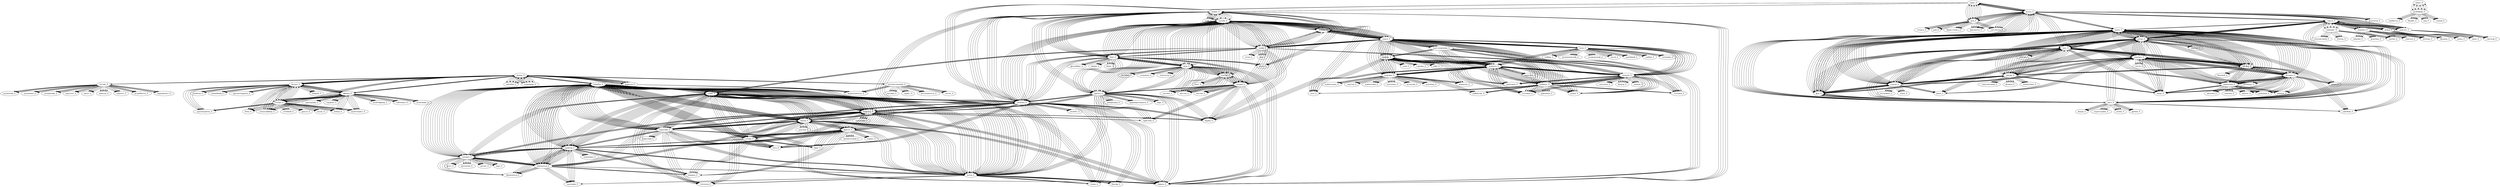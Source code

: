 digraph G {
	"моряк_S" -> "матрос_S"
	"моряк_S" -> "подводник_S"
	"моряк_S" -> "путешественник_S"
	"моряк_S" -> "летчик_S"
	"моряк_S" -> "офицер_S"
	"моряк_S" -> "солдат_S"
	"моряк_S" -> "корабль_S"
	"моряк_S" -> "судно_S"
	"моряк_S" -> "мореход_S"
	"моряк_S" -> "китобой_S"
	"парус_S" -> "мачта_S"
	"парус_S" -> "рея_S"
	"парус_S" -> "корма_S"
	"парус_S" -> "шлюпка_S"
	"корабль_S" -> "судно_S"
	"корабль_S" -> "фрегат_S"
	"корабль_S" -> "пароход_S"
	"корабль_S" -> "шхуна_S"
	"корабль_S" -> "катер_S"
	"корабль_S" -> "крейсер_S"
	"корабль_S" -> "парусник_S"
	"корабль_S" -> "эскадра_S"
	"корабль_S" -> "галера_S"
	"корабль_S" -> "миноносец_S"
	"палуба_S" -> "борт_S"
	"палуба_S" -> "трап_S"
	"палуба_S" -> "трюм_S"
	"палуба_S" -> "корма_S"
	"палуба_S" -> "каюта_S"
	"палуба_S" -> "причал_S"
	"палуба_S" -> "мостик_S"
	"палуба_S" -> "шлюпка_S"
	"палуба_S" -> "сходни_S"
	"палуба_S" -> "кубрик_S"
	"снасть_S" -> "мачта_S"
	"снасть_S" -> "канат_S"
	"снасть_S" -> "леска_S"
	"снасть_S" -> "перемет_S"
	"снасть_S" -> "невод_S"
	"снасть_S" -> "рангоут_S"
	"снасть_S" -> "шест_S"
	"снасть_S" -> "спиннинг_S"
	"каюта_S" -> "кают-компания_S"
	"каюта_S" -> "комната_S"
	"каюта_S" -> "спальня_S"
	"каюта_S" -> "кубрик_S"
	"каюта_S" -> "палуба_S"
	"каюта_S" -> "кабинет_S"
	"каюта_S" -> "трюм_S"
	"каюта_S" -> "купе_S"
	"каюта_S" -> "каморка_S"
	"каюта_S" -> "горница_S"
	"канат_S" -> "трос_S"
	"канат_S" -> "веревка_S"
	"канат_S" -> "тросик_S"
	"канат_S" -> "стропа_S"
	"канат_S" -> "бечева_S"
	"канат_S" -> "леска_S"
	"канат_S" -> "фал_S"
	"канат_S" -> "шест_S"
	"канат_S" -> "веревочка_S"
	"канат_S" -> "бечевка_S"
	"пират_S" -> "разбойник_S"
	"матрос_S" -> "солдат_S"
	"матрос_S" -> "моряк_S"
	"матрос_S" -> "офицер_S"
	"матрос_S" -> "красноармеец_S"
	"матрос_S" -> "боцман_S"
	"матрос_S" -> "унтер-офицер_S"
	"матрос_S" -> "капитан_S"
	"матрос_S" -> "боец_S"
	"матрос_S" -> "конвойный_S"
	"матрос_S" -> "красногвардеец_S"
	"подводник_S" -> "моряк_S"
	"корма_S" -> "борт_S"
	"корма_S" -> "шлюпка_S"
	"корма_S" -> "баркас_S"
	"корма_S" -> "лодка_S"
	"корма_S" -> "палуба_S"
	"корма_S" -> "весло_S"
	"корма_S" -> "баржа_S"
	"корма_S" -> "причал_S"
	"корма_S" -> "ялик_S"
	"корма_S" -> "катер_S"
	"путешественник_S" -> "мореплаватель_S"
	"путешественник_S" -> "турист_S"
	"путешественник_S" -> "моряк_S"
	"путешественник_S" -> "исследователь_S"
	"путешественник_S" -> "геолог_S"
	"путешественник_S" -> "охотник_S"
	"офицер_S" -> "унтер-офицер_S"
	"офицер_S" -> "солдат_S"
	"офицер_S" -> "матрос_S"
	"офицер_S" -> "юнкер_S"
	"офицер_S" -> "прапорщик_S"
	"офицер_S" -> "артиллерист_S"
	"офицер_S" -> "сержант_S"
	"офицер_S" -> "штаб-офицер_S"
	"офицер_S" -> "лейтенант_S"
	"офицер_S" -> "полковник_S"
	"судно_S" -> "корабль_S"
	"судно_S" -> "шхуна_S"
	"судно_S" -> "пароход_S"
	"судно_S" -> "катер_S"
	"судно_S" -> "крейсер_S"
	"судно_S" -> "парусник_S"
	"судно_S" -> "яхта_S"
	"судно_S" -> "фрегат_S"
	"судно_S" -> "шлюпка_S"
	"судно_S" -> "теплоход_S"
	"крейсер_S" -> "судно_S"
	"крейсер_S" -> "корабль_S"
	"крейсер_S" -> "миноносец_S"
	"крейсер_S" -> "фрегат_S"
	"крейсер_S" -> "эскадра_S"
	"крейсер_S" -> "броненосец_S"
	"крейсер_S" -> "эсминец_S"
	"крейсер_S" -> "канонерка_S"
	"крейсер_S" -> "тральщик_S"
	"крейсер_S" -> "катер_S"
	"парусник_S" -> "судно_S"
	"парусник_S" -> "корабль_S"
	"парусник_S" -> "шхуна_S"
	"парусник_S" -> "пароход_S"
	"парусник_S" -> "катер_S"
	"парусник_S" -> "яхта_S"
	"парусник_S" -> "теплоход_S"
	"парусник_S" -> "крейсер_S"
	"парусник_S" -> "баркас_S"
	"парусник_S" -> "парусный_A"
	"невод_S" -> "удочка_S"
	"невод_S" -> "вентерь_S"
	"невод_S" -> "снасть_S"
	"невод_S" -> "бредень_S"
	"невод_S" -> "донка_S"
	"невод_S" -> "щука_S"
	"галера_S" -> "судно_S"
	"галера_S" -> "корабль_S"
	"галера_S" -> "фрегат_S"
	"галера_S" -> "шхуна_S"
	"галера_S" -> "пароход_S"
	"галера_S" -> "шлюпка_S"
	"галера_S" -> "яхта_S"
	"галера_S" -> "эсминец_S"
	"галера_S" -> "крейсер_S"
	"галера_S" -> "бриг_S"
	"комната_S" -> "спальня_S"
	"комната_S" -> "горница_S"
	"комната_S" -> "гостиная_S"
	"комната_S" -> "комнатка_S"
	"комната_S" -> "кабинет_S"
	"комната_S" -> "прихожая_S"
	"комната_S" -> "каморка_S"
	"комната_S" -> "зала_S"
	"комната_S" -> "квартира_S"
	"комната_S" -> "кухня_S"
	"тросик_S" -> "трос_S"
	"тросик_S" -> "канат_S"
	"тросик_S" -> "веревка_S"
	"тросик_S" -> "стропа_S"
	"тросик_S" -> "фланец_S"
	"тросик_S" -> "поперечина_S"
	"тросик_S" -> "шнур_S"
	"тросик_S" -> "бечева_S"
	"тросик_S" -> "страховочный_A"
	"тросик_S" -> "леска_S"
	"разбойник_S" -> "грабитель_S"
	"разбойник_S" -> "бандит_S"
	"разбойник_S" -> "вор_S"
	"разбойник_S" -> "злодей_S"
	"разбойник_S" -> "пират_S"
	"каюта_S" -> "кают-компания_S"
	"каюта_S" -> "комната_S"
	"каюта_S" -> "спальня_S"
	"каюта_S" -> "кубрик_S"
	"каюта_S" -> "палуба_S"
	"каюта_S" -> "кабинет_S"
	"каюта_S" -> "трюм_S"
	"каюта_S" -> "купе_S"
	"каюта_S" -> "каморка_S"
	"каюта_S" -> "горница_S"
	"перемет_S" -> "вентерь_S"
	"перемет_S" -> "самолов_S"
	"перемет_S" -> "мережа_S"
	"перемет_S" -> "жерлица_S"
	"перемет_S" -> "снасть_S"
	"мостик_S" -> "палуба_S"
	"мостик_S" -> "трап_S"
	"мостик_S" -> "мост_S"
	"мостик_S" -> "сходни_S"
	"мостик_S" -> "мостки_S"
	"мостик_S" -> "мосток_S"
	"катер_S" -> "пароход_S"
	"катер_S" -> "судно_S"
	"катер_S" -> "шлюпка_S"
	"катер_S" -> "корабль_S"
	"катер_S" -> "буксир_S"
	"катер_S" -> "теплоход_S"
	"катер_S" -> "тральщик_S"
	"катер_S" -> "шхуна_S"
	"катер_S" -> "баркас_S"
	"катер_S" -> "лодка_S"
	"спальня_S" -> "комната_S"
	"спальня_S" -> "гостиная_S"
	"спальня_S" -> "кухня_S"
	"спальня_S" -> "прихожая_S"
	"спальня_S" -> "горница_S"
	"спальня_S" -> "будуар_S"
	"спальня_S" -> "столовая_S"
	"спальня_S" -> "ванная_S"
	"спальня_S" -> "кабинет_S"
	"спальня_S" -> "спальная_S"
	"каморка_S" -> "комнатка_S"
	"каморка_S" -> "комната_S"
	"каморка_S" -> "комнатушка_S"
	"каморка_S" -> "закуток_S"
	"каморка_S" -> "комнатенка_S"
	"каморка_S" -> "кабинетик_S"
	"каморка_S" -> "клетушка_S"
	"каморка_S" -> "горница_S"
	"каморка_S" -> "чуланчик_S"
	"каморка_S" -> "кухонька_S"
	"рея_S" -> "стеньга_S"
	"рея_S" -> "мачта_S"
	"рея_S" -> "парус_S"
	"рея_S" -> "рей_S"
	"рея_S" -> "брам-стеньга_S"
	"рея_S" -> "фок-мачта_S"
	"рея_S" -> "грот-мачта_S"
	"купе_S" -> "вагон_S"
	"купе_S" -> "комната_S"
	"купе_S" -> "каюта_S"
	"купе_S" -> "купейный_A"
	"купе_S" -> "тамбур_S"
	"купе_S" -> "теплушка_S"
	"купе_S" -> "кабина_S"
	"купе_S" -> "пульмановский_A"
	"купе_S" -> "плацкартный_A"
	"купе_S" -> "спальня_S"
	"горница_S" -> "комната_S"
	"горница_S" -> "спальня_S"
	"горница_S" -> "сени_S"
	"горница_S" -> "прихожая_S"
	"горница_S" -> "горенка_S"
	"горница_S" -> "гостиная_S"
	"горница_S" -> "изба_S"
	"горница_S" -> "кухня_S"
	"горница_S" -> "каморка_S"
	"горница_S" -> "зала_S"
	"бечевка_S" -> "веревка_S"
	"бечевка_S" -> "шпагат_S"
	"бечевка_S" -> "веревочка_S"
	"бечевка_S" -> "репшнур_S"
	"бечевка_S" -> "шнур_S"
	"бечевка_S" -> "нитка_S"
	"бечевка_S" -> "канат_S"
	"бечевка_S" -> "бечева_S"
	"бечевка_S" -> "ремешок_S"
	"бечевка_S" -> "шнурок_S"
	"кают-компания_S" -> "каюта_S"
	"кают-компания_S" -> "столовая_S"
	"кают-компания_S" -> "гостиная_S"
	"кают-компания_S" -> "кухня_S"
	"кают-компания_S" -> "горница_S"
	"кают-компания_S" -> "комната_S"
	"трап_S" -> "лесенка_S"
	"трап_S" -> "сходни_S"
	"трап_S" -> "лестница_S"
	"трап_S" -> "палуба_S"
	"трап_S" -> "ступенька_S"
	"трап_S" -> "борт_S"
	"трап_S" -> "мосток_S"
	"трап_S" -> "мостик_S"
	"трап_S" -> "эскалатор_S"
	"трап_S" -> "причал_S"
	"летчик_S" -> "пилот_S"
	"летчик_S" -> "авиатор_S"
	"летчик_S" -> "самолет_S"
	"летчик_S" -> "истребитель_S"
	"летчик_S" -> "парашютист_S"
	"летчик_S" -> "разведчик_S"
	"летчик_S" -> "космонавт_S"
	"летчик_S" -> "штурмовик_S"
	"летчик_S" -> "моряк_S"
	"летчик_S" -> "вертолет_S"
	"рангоут_S" -> "мачта_S"
	"рангоут_S" -> "такелаж_S"
	"рангоут_S" -> "снасть_S"
	"борт_S" -> "фальшборт_S"
	"борт_S" -> "корма_S"
	"борт_S" -> "палуба_S"
	"борт_S" -> "шлюпка_S"
	"борт_S" -> "баркас_S"
	"борт_S" -> "причал_S"
	"борт_S" -> "трап_S"
	"борт_S" -> "весло_S"
	"борт_S" -> "днище_S"
	"борт_S" -> "берег_S"
	"кубрик_S" -> "каюта_S"
	"кубрик_S" -> "палуба_S"
	"кубрик_S" -> "трюм_S"
	"леска_S" -> "веревка_S"
	"леска_S" -> "канат_S"
	"леска_S" -> "трос_S"
	"леска_S" -> "удилище_S"
	"леска_S" -> "стропа_S"
	"леска_S" -> "снасть_S"
	"леска_S" -> "крючок_S"
	"леска_S" -> "нитка_S"
	"леска_S" -> "тросик_S"
	"леска_S" -> "шнур_S"
	"бечева_S" -> "веревка_S"
	"бечева_S" -> "канат_S"
	"бечева_S" -> "трос_S"
	"бечева_S" -> "бечевой_A"
	"бечева_S" -> "бечевка_S"
	"бечева_S" -> "веревочка_S"
	"бечева_S" -> "удилище_S"
	"бечева_S" -> "тросик_S"
	"бечева_S" -> "леска_S"
	"мачта_S" -> "грот-мачта_S"
	"мачта_S" -> "фок-мачта_S"
	"мачта_S" -> "шест_S"
	"мачта_S" -> "рангоут_S"
	"мачта_S" -> "парус_S"
	"мачта_S" -> "рея_S"
	"мачта_S" -> "снасть_S"
	"мачта_S" -> "флагшток_S"
	"мачта_S" -> "канат_S"
	"мачта_S" -> "трос_S"
	"фрегат_S" -> "корабль_S"
	"фрегат_S" -> "судно_S"
	"фрегат_S" -> "крейсер_S"
	"фрегат_S" -> "галера_S"
	"фрегат_S" -> "шхуна_S"
	"фрегат_S" -> "трехмачтовый_A"
	"фрегат_S" -> "эсминец_S"
	"фрегат_S" -> "бриг_S"
	"фрегат_S" -> "корвет_S"
	"фрегат_S" -> "катер_S"
	"солдат_S" -> "красноармеец_S"
	"солдат_S" -> "боец_S"
	"солдат_S" -> "офицер_S"
	"солдат_S" -> "матрос_S"
	"солдат_S" -> "казак_S"
	"солдат_S" -> "юнкер_S"
	"солдат_S" -> "артиллерист_S"
	"солдат_S" -> "пленный_S"
	"солдат_S" -> "драгун_S"
	"солдат_S" -> "унтер-офицер_S"
	"фал_S" -> "канат_S"
	"фал_S" -> "трос_S"
	"фал_S" -> "веревка_S"
	"фал_S" -> "стропа_S"
	"фал_S" -> "шест_S"
	"фал_S" -> "мачта_S"
	"веревка_S" -> "веревочка_S"
	"веревка_S" -> "канат_S"
	"веревка_S" -> "бечевка_S"
	"веревка_S" -> "трос_S"
	"веревка_S" -> "бечева_S"
	"веревка_S" -> "шнур_S"
	"веревка_S" -> "петля_S"
	"веревка_S" -> "леска_S"
	"веревка_S" -> "репшнур_S"
	"веревка_S" -> "крюк_S"
	"трос_S" -> "канат_S"
	"трос_S" -> "веревка_S"
	"трос_S" -> "тросик_S"
	"трос_S" -> "стропа_S"
	"трос_S" -> "бечева_S"
	"трос_S" -> "леска_S"
	"трос_S" -> "крюк_S"
	"трос_S" -> "фал_S"
	"трос_S" -> "шнур_S"
	"трос_S" -> "лебедка_S"
	"канат_S" -> "трос_S"
	"канат_S" -> "веревка_S"
	"канат_S" -> "тросик_S"
	"канат_S" -> "стропа_S"
	"канат_S" -> "бечева_S"
	"канат_S" -> "леска_S"
	"канат_S" -> "фал_S"
	"канат_S" -> "шест_S"
	"канат_S" -> "веревочка_S"
	"канат_S" -> "бечевка_S"
	"мореход_S" -> "мореплаватель_S"
	"мореход_S" -> "моряк_S"
	"палуба_S" -> "борт_S"
	"палуба_S" -> "трап_S"
	"палуба_S" -> "трюм_S"
	"палуба_S" -> "корма_S"
	"палуба_S" -> "каюта_S"
	"палуба_S" -> "причал_S"
	"палуба_S" -> "мостик_S"
	"палуба_S" -> "шлюпка_S"
	"палуба_S" -> "сходни_S"
	"палуба_S" -> "кубрик_S"
	"кабинет_S" -> "комната_S"
	"кабинет_S" -> "гостиная_S"
	"кабинет_S" -> "спальня_S"
	"кабинет_S" -> "приемная_S"
	"кабинет_S" -> "кабинетик_S"
	"кабинет_S" -> "столовая_S"
	"кабинет_S" -> "зала_S"
	"кабинет_S" -> "каюта_S"
	"кабинет_S" -> "горница_S"
	"кабинет_S" -> "кухня_S"
	"стропа_S" -> "трос_S"
	"стропа_S" -> "канат_S"
	"стропа_S" -> "постромка_S"
	"стропа_S" -> "веревка_S"
	"стропа_S" -> "тросик_S"
	"стропа_S" -> "крюк_S"
	"стропа_S" -> "фал_S"
	"стропа_S" -> "леска_S"
	"стропа_S" -> "строп_S"
	"пароход_S" -> "теплоход_S"
	"пароход_S" -> "судно_S"
	"пароход_S" -> "катер_S"
	"пароход_S" -> "корабль_S"
	"пароход_S" -> "баржа_S"
	"пароход_S" -> "баркас_S"
	"пароход_S" -> "шхуна_S"
	"пароход_S" -> "шлюпка_S"
	"пароход_S" -> "пароходик_S"
	"пароход_S" -> "пристань_S"
	"шхуна_S" -> "судно_S"
	"шхуна_S" -> "корабль_S"
	"шхуна_S" -> "пароход_S"
	"шхуна_S" -> "катер_S"
	"шхуна_S" -> "яхта_S"
	"шхуна_S" -> "баркас_S"
	"шхуна_S" -> "парусник_S"
	"шхуна_S" -> "фрегат_S"
	"шхуна_S" -> "шлюпка_S"
	"шхуна_S" -> "траулер_S"
	"корабль_S" -> "судно_S"
	"корабль_S" -> "фрегат_S"
	"корабль_S" -> "пароход_S"
	"корабль_S" -> "шхуна_S"
	"корабль_S" -> "катер_S"
	"корабль_S" -> "крейсер_S"
	"корабль_S" -> "парусник_S"
	"корабль_S" -> "эскадра_S"
	"корабль_S" -> "галера_S"
	"корабль_S" -> "миноносец_S"
	"китобой_S" -> "моряк_S"
	"эскадра_S" -> "флот_S"
	"эскадра_S" -> "крейсер_S"
	"эскадра_S" -> "корабль_S"
	"эскадра_S" -> "судно_S"
	"эскадра_S" -> "миноносец_S"
	"эскадра_S" -> "флотилия_S"
	"эскадра_S" -> "пароход_S"
	"эскадра_S" -> "десант_S"
	"эскадра_S" -> "броненосец_S"
	"эскадра_S" -> "порт_S"
	"миноносец_S" -> "крейсер_S"
	"миноносец_S" -> "судно_S"
	"миноносец_S" -> "корабль_S"
	"миноносец_S" -> "катер_S"
	"миноносец_S" -> "эскадра_S"
	"миноносец_S" -> "эсминец_S"
	"миноносец_S" -> "тральщик_S"
	"миноносец_S" -> "броненосец_S"
	"миноносец_S" -> "пароход_S"
	"миноносец_S" -> "шхуна_S"
	"причал_S" -> "пристань_S"
	"причал_S" -> "пирс_S"
	"причал_S" -> "пароход_S"
	"причал_S" -> "баржа_S"
	"причал_S" -> "дебаркадер_S"
	"причал_S" -> "катер_S"
	"причал_S" -> "баркас_S"
	"причал_S" -> "палуба_S"
	"причал_S" -> "пришвартовывать_V"
	"причал_S" -> "шлюпка_S"
	"шест_S" -> "жердь_S"
	"шест_S" -> "веревка_S"
	"шест_S" -> "мачта_S"
	"шест_S" -> "перекладина_S"
	"шест_S" -> "палка_S"
	"шест_S" -> "канат_S"
	"шест_S" -> "удилище_S"
	"шест_S" -> "древко_S"
	"шест_S" -> "трос_S"
	"шест_S" -> "фал_S"
	"трюм_S" -> "палуба_S"
	"трюм_S" -> "баржа_S"
	"трюм_S" -> "каюта_S"
	"трюм_S" -> "судно_S"
	"трюм_S" -> "отсек_S"
	"трюм_S" -> "шлюпка_S"
	"трюм_S" -> "люк_S"
	"трюм_S" -> "борт_S"
	"трюм_S" -> "кубрик_S"
	"трюм_S" -> "баркас_S"
	"веревочка_S" -> "веревка_S"
	"веревочка_S" -> "бечевка_S"
	"веревочка_S" -> "ниточка_S"
	"веревочка_S" -> "шпагат_S"
	"веревочка_S" -> "шнур_S"
	"веревочка_S" -> "шнурок_S"
	"веревочка_S" -> "канат_S"
	"веревочка_S" -> "ремешок_S"
	"веревочка_S" -> "поводок_S"
	"веревочка_S" -> "трос_S"
	"шлюпка_S" -> "баркас_S"
	"шлюпка_S" -> "лодка_S"
	"шлюпка_S" -> "катер_S"
	"шлюпка_S" -> "вельбот_S"
	"шлюпка_S" -> "судно_S"
	"шлюпка_S" -> "пароход_S"
	"шлюпка_S" -> "баржа_S"
	"шлюпка_S" -> "корабль_S"
	"шлюпка_S" -> "яхта_S"
	"шлюпка_S" -> "буксир_S"
	"сходни_S" -> "трап_S"
	"сходни_S" -> "мосток_S"
	"сходни_S" -> "причал_S"
	"сходни_S" -> "палуба_S"
	"сходни_S" -> "баржа_S"
	"сходни_S" -> "пристань_S"
	"сходни_S" -> "мостик_S"
	"сходни_S" -> "мостки_S"
	"сходни_S" -> "баркас_S"
	"сходни_S" -> "лесенка_S"
	"спиннинг_S" -> "удочка_S"
	"спиннинг_S" -> "поплавочный_A"
	"спиннинг_S" -> "блесна_S"
	"спиннинг_S" -> "снасть_S"
	"моряк_S" -> "матрос_S"
	"моряк_S" -> "подводник_S"
	"моряк_S" -> "путешественник_S"
	"моряк_S" -> "летчик_S"
	"моряк_S" -> "офицер_S"
	"моряк_S" -> "солдат_S"
	"моряк_S" -> "корабль_S"
	"моряк_S" -> "судно_S"
	"моряк_S" -> "мореход_S"
	"моряк_S" -> "китобой_S"
	"парус_S" -> "мачта_S"
	"парус_S" -> "рея_S"
	"парус_S" -> "корма_S"
	"парус_S" -> "шлюпка_S"
	"корабль_S" -> "судно_S"
	"корабль_S" -> "фрегат_S"
	"корабль_S" -> "пароход_S"
	"корабль_S" -> "шхуна_S"
	"корабль_S" -> "катер_S"
	"корабль_S" -> "крейсер_S"
	"корабль_S" -> "парусник_S"
	"корабль_S" -> "эскадра_S"
	"корабль_S" -> "галера_S"
	"корабль_S" -> "миноносец_S"
	"палуба_S" -> "борт_S"
	"палуба_S" -> "трап_S"
	"палуба_S" -> "трюм_S"
	"палуба_S" -> "корма_S"
	"палуба_S" -> "каюта_S"
	"палуба_S" -> "причал_S"
	"палуба_S" -> "мостик_S"
	"палуба_S" -> "шлюпка_S"
	"палуба_S" -> "сходни_S"
	"палуба_S" -> "кубрик_S"
	"снасть_S" -> "мачта_S"
	"снасть_S" -> "канат_S"
	"снасть_S" -> "леска_S"
	"снасть_S" -> "перемет_S"
	"снасть_S" -> "невод_S"
	"снасть_S" -> "рангоут_S"
	"снасть_S" -> "шест_S"
	"снасть_S" -> "спиннинг_S"
	"каюта_S" -> "кают-компания_S"
	"каюта_S" -> "комната_S"
	"каюта_S" -> "спальня_S"
	"каюта_S" -> "кубрик_S"
	"каюта_S" -> "палуба_S"
	"каюта_S" -> "кабинет_S"
	"каюта_S" -> "трюм_S"
	"каюта_S" -> "купе_S"
	"каюта_S" -> "каморка_S"
	"каюта_S" -> "горница_S"
	"канат_S" -> "трос_S"
	"канат_S" -> "веревка_S"
	"канат_S" -> "тросик_S"
	"канат_S" -> "стропа_S"
	"канат_S" -> "бечева_S"
	"канат_S" -> "леска_S"
	"канат_S" -> "фал_S"
	"канат_S" -> "шест_S"
	"канат_S" -> "веревочка_S"
	"канат_S" -> "бечевка_S"
	"пират_S" -> "разбойник_S"
	"матрос_S" -> "солдат_S"
	"матрос_S" -> "моряк_S"
	"матрос_S" -> "офицер_S"
	"матрос_S" -> "красноармеец_S"
	"матрос_S" -> "боцман_S"
	"матрос_S" -> "унтер-офицер_S"
	"матрос_S" -> "капитан_S"
	"матрос_S" -> "боец_S"
	"матрос_S" -> "конвойный_S"
	"матрос_S" -> "красногвардеец_S"
	"подводник_S" -> "моряк_S"
	"корма_S" -> "борт_S"
	"корма_S" -> "шлюпка_S"
	"корма_S" -> "баркас_S"
	"корма_S" -> "лодка_S"
	"корма_S" -> "палуба_S"
	"корма_S" -> "весло_S"
	"корма_S" -> "баржа_S"
	"корма_S" -> "причал_S"
	"корма_S" -> "ялик_S"
	"корма_S" -> "катер_S"
	"путешественник_S" -> "мореплаватель_S"
	"путешественник_S" -> "турист_S"
	"путешественник_S" -> "моряк_S"
	"путешественник_S" -> "исследователь_S"
	"путешественник_S" -> "геолог_S"
	"путешественник_S" -> "охотник_S"
	"офицер_S" -> "унтер-офицер_S"
	"офицер_S" -> "солдат_S"
	"офицер_S" -> "матрос_S"
	"офицер_S" -> "юнкер_S"
	"офицер_S" -> "прапорщик_S"
	"офицер_S" -> "артиллерист_S"
	"офицер_S" -> "сержант_S"
	"офицер_S" -> "штаб-офицер_S"
	"офицер_S" -> "лейтенант_S"
	"офицер_S" -> "полковник_S"
	"судно_S" -> "корабль_S"
	"судно_S" -> "шхуна_S"
	"судно_S" -> "пароход_S"
	"судно_S" -> "катер_S"
	"судно_S" -> "крейсер_S"
	"судно_S" -> "парусник_S"
	"судно_S" -> "яхта_S"
	"судно_S" -> "фрегат_S"
	"судно_S" -> "шлюпка_S"
	"судно_S" -> "теплоход_S"
	"крейсер_S" -> "судно_S"
	"крейсер_S" -> "корабль_S"
	"крейсер_S" -> "миноносец_S"
	"крейсер_S" -> "фрегат_S"
	"крейсер_S" -> "эскадра_S"
	"крейсер_S" -> "броненосец_S"
	"крейсер_S" -> "эсминец_S"
	"крейсер_S" -> "канонерка_S"
	"крейсер_S" -> "тральщик_S"
	"крейсер_S" -> "катер_S"
	"парусник_S" -> "судно_S"
	"парусник_S" -> "корабль_S"
	"парусник_S" -> "шхуна_S"
	"парусник_S" -> "пароход_S"
	"парусник_S" -> "катер_S"
	"парусник_S" -> "яхта_S"
	"парусник_S" -> "теплоход_S"
	"парусник_S" -> "крейсер_S"
	"парусник_S" -> "баркас_S"
	"парусник_S" -> "парусный_A"
	"невод_S" -> "удочка_S"
	"невод_S" -> "вентерь_S"
	"невод_S" -> "снасть_S"
	"невод_S" -> "бредень_S"
	"невод_S" -> "донка_S"
	"невод_S" -> "щука_S"
	"галера_S" -> "судно_S"
	"галера_S" -> "корабль_S"
	"галера_S" -> "фрегат_S"
	"галера_S" -> "шхуна_S"
	"галера_S" -> "пароход_S"
	"галера_S" -> "шлюпка_S"
	"галера_S" -> "яхта_S"
	"галера_S" -> "эсминец_S"
	"галера_S" -> "крейсер_S"
	"галера_S" -> "бриг_S"
	"комната_S" -> "спальня_S"
	"комната_S" -> "горница_S"
	"комната_S" -> "гостиная_S"
	"комната_S" -> "комнатка_S"
	"комната_S" -> "кабинет_S"
	"комната_S" -> "прихожая_S"
	"комната_S" -> "каморка_S"
	"комната_S" -> "зала_S"
	"комната_S" -> "квартира_S"
	"комната_S" -> "кухня_S"
	"тросик_S" -> "трос_S"
	"тросик_S" -> "канат_S"
	"тросик_S" -> "веревка_S"
	"тросик_S" -> "стропа_S"
	"тросик_S" -> "фланец_S"
	"тросик_S" -> "поперечина_S"
	"тросик_S" -> "шнур_S"
	"тросик_S" -> "бечева_S"
	"тросик_S" -> "страховочный_A"
	"тросик_S" -> "леска_S"
	"разбойник_S" -> "грабитель_S"
	"разбойник_S" -> "бандит_S"
	"разбойник_S" -> "вор_S"
	"разбойник_S" -> "злодей_S"
	"разбойник_S" -> "пират_S"
	"каюта_S" -> "кают-компания_S"
	"каюта_S" -> "комната_S"
	"каюта_S" -> "спальня_S"
	"каюта_S" -> "кубрик_S"
	"каюта_S" -> "палуба_S"
	"каюта_S" -> "кабинет_S"
	"каюта_S" -> "трюм_S"
	"каюта_S" -> "купе_S"
	"каюта_S" -> "каморка_S"
	"каюта_S" -> "горница_S"
	"перемет_S" -> "вентерь_S"
	"перемет_S" -> "самолов_S"
	"перемет_S" -> "мережа_S"
	"перемет_S" -> "жерлица_S"
	"перемет_S" -> "снасть_S"
	"мостик_S" -> "палуба_S"
	"мостик_S" -> "трап_S"
	"мостик_S" -> "мост_S"
	"мостик_S" -> "сходни_S"
	"мостик_S" -> "мостки_S"
	"мостик_S" -> "мосток_S"
	"катер_S" -> "пароход_S"
	"катер_S" -> "судно_S"
	"катер_S" -> "шлюпка_S"
	"катер_S" -> "корабль_S"
	"катер_S" -> "буксир_S"
	"катер_S" -> "теплоход_S"
	"катер_S" -> "тральщик_S"
	"катер_S" -> "шхуна_S"
	"катер_S" -> "баркас_S"
	"катер_S" -> "лодка_S"
	"спальня_S" -> "комната_S"
	"спальня_S" -> "гостиная_S"
	"спальня_S" -> "кухня_S"
	"спальня_S" -> "прихожая_S"
	"спальня_S" -> "горница_S"
	"спальня_S" -> "будуар_S"
	"спальня_S" -> "столовая_S"
	"спальня_S" -> "ванная_S"
	"спальня_S" -> "кабинет_S"
	"спальня_S" -> "спальная_S"
	"каморка_S" -> "комнатка_S"
	"каморка_S" -> "комната_S"
	"каморка_S" -> "комнатушка_S"
	"каморка_S" -> "закуток_S"
	"каморка_S" -> "комнатенка_S"
	"каморка_S" -> "кабинетик_S"
	"каморка_S" -> "клетушка_S"
	"каморка_S" -> "горница_S"
	"каморка_S" -> "чуланчик_S"
	"каморка_S" -> "кухонька_S"
	"рея_S" -> "стеньга_S"
	"рея_S" -> "мачта_S"
	"рея_S" -> "парус_S"
	"рея_S" -> "рей_S"
	"рея_S" -> "брам-стеньга_S"
	"рея_S" -> "фок-мачта_S"
	"рея_S" -> "грот-мачта_S"
	"купе_S" -> "вагон_S"
	"купе_S" -> "комната_S"
	"купе_S" -> "каюта_S"
	"купе_S" -> "купейный_A"
	"купе_S" -> "тамбур_S"
	"купе_S" -> "теплушка_S"
	"купе_S" -> "кабина_S"
	"купе_S" -> "пульмановский_A"
	"купе_S" -> "плацкартный_A"
	"купе_S" -> "спальня_S"
	"горница_S" -> "комната_S"
	"горница_S" -> "спальня_S"
	"горница_S" -> "сени_S"
	"горница_S" -> "прихожая_S"
	"горница_S" -> "горенка_S"
	"горница_S" -> "гостиная_S"
	"горница_S" -> "изба_S"
	"горница_S" -> "кухня_S"
	"горница_S" -> "каморка_S"
	"горница_S" -> "зала_S"
	"бечевка_S" -> "веревка_S"
	"бечевка_S" -> "шпагат_S"
	"бечевка_S" -> "веревочка_S"
	"бечевка_S" -> "репшнур_S"
	"бечевка_S" -> "шнур_S"
	"бечевка_S" -> "нитка_S"
	"бечевка_S" -> "канат_S"
	"бечевка_S" -> "бечева_S"
	"бечевка_S" -> "ремешок_S"
	"бечевка_S" -> "шнурок_S"
	"кают-компания_S" -> "каюта_S"
	"кают-компания_S" -> "столовая_S"
	"кают-компания_S" -> "гостиная_S"
	"кают-компания_S" -> "кухня_S"
	"кают-компания_S" -> "горница_S"
	"кают-компания_S" -> "комната_S"
	"трап_S" -> "лесенка_S"
	"трап_S" -> "сходни_S"
	"трап_S" -> "лестница_S"
	"трап_S" -> "палуба_S"
	"трап_S" -> "ступенька_S"
	"трап_S" -> "борт_S"
	"трап_S" -> "мосток_S"
	"трап_S" -> "мостик_S"
	"трап_S" -> "эскалатор_S"
	"трап_S" -> "причал_S"
	"летчик_S" -> "пилот_S"
	"летчик_S" -> "авиатор_S"
	"летчик_S" -> "самолет_S"
	"летчик_S" -> "истребитель_S"
	"летчик_S" -> "парашютист_S"
	"летчик_S" -> "разведчик_S"
	"летчик_S" -> "космонавт_S"
	"летчик_S" -> "штурмовик_S"
	"летчик_S" -> "моряк_S"
	"летчик_S" -> "вертолет_S"
	"рангоут_S" -> "мачта_S"
	"рангоут_S" -> "такелаж_S"
	"рангоут_S" -> "снасть_S"
	"борт_S" -> "фальшборт_S"
	"борт_S" -> "корма_S"
	"борт_S" -> "палуба_S"
	"борт_S" -> "шлюпка_S"
	"борт_S" -> "баркас_S"
	"борт_S" -> "причал_S"
	"борт_S" -> "трап_S"
	"борт_S" -> "весло_S"
	"борт_S" -> "днище_S"
	"борт_S" -> "берег_S"
	"кубрик_S" -> "каюта_S"
	"кубрик_S" -> "палуба_S"
	"кубрик_S" -> "трюм_S"
	"леска_S" -> "веревка_S"
	"леска_S" -> "канат_S"
	"леска_S" -> "трос_S"
	"леска_S" -> "удилище_S"
	"леска_S" -> "стропа_S"
	"леска_S" -> "снасть_S"
	"леска_S" -> "крючок_S"
	"леска_S" -> "нитка_S"
	"леска_S" -> "тросик_S"
	"леска_S" -> "шнур_S"
	"бечева_S" -> "веревка_S"
	"бечева_S" -> "канат_S"
	"бечева_S" -> "трос_S"
	"бечева_S" -> "бечевой_A"
	"бечева_S" -> "бечевка_S"
	"бечева_S" -> "веревочка_S"
	"бечева_S" -> "удилище_S"
	"бечева_S" -> "тросик_S"
	"бечева_S" -> "леска_S"
	"мачта_S" -> "грот-мачта_S"
	"мачта_S" -> "фок-мачта_S"
	"мачта_S" -> "шест_S"
	"мачта_S" -> "рангоут_S"
	"мачта_S" -> "парус_S"
	"мачта_S" -> "рея_S"
	"мачта_S" -> "снасть_S"
	"мачта_S" -> "флагшток_S"
	"мачта_S" -> "канат_S"
	"мачта_S" -> "трос_S"
	"фрегат_S" -> "корабль_S"
	"фрегат_S" -> "судно_S"
	"фрегат_S" -> "крейсер_S"
	"фрегат_S" -> "галера_S"
	"фрегат_S" -> "шхуна_S"
	"фрегат_S" -> "трехмачтовый_A"
	"фрегат_S" -> "эсминец_S"
	"фрегат_S" -> "бриг_S"
	"фрегат_S" -> "корвет_S"
	"фрегат_S" -> "катер_S"
	"солдат_S" -> "красноармеец_S"
	"солдат_S" -> "боец_S"
	"солдат_S" -> "офицер_S"
	"солдат_S" -> "матрос_S"
	"солдат_S" -> "казак_S"
	"солдат_S" -> "юнкер_S"
	"солдат_S" -> "артиллерист_S"
	"солдат_S" -> "пленный_S"
	"солдат_S" -> "драгун_S"
	"солдат_S" -> "унтер-офицер_S"
	"фал_S" -> "канат_S"
	"фал_S" -> "трос_S"
	"фал_S" -> "веревка_S"
	"фал_S" -> "стропа_S"
	"фал_S" -> "шест_S"
	"фал_S" -> "мачта_S"
	"веревка_S" -> "веревочка_S"
	"веревка_S" -> "канат_S"
	"веревка_S" -> "бечевка_S"
	"веревка_S" -> "трос_S"
	"веревка_S" -> "бечева_S"
	"веревка_S" -> "шнур_S"
	"веревка_S" -> "петля_S"
	"веревка_S" -> "леска_S"
	"веревка_S" -> "репшнур_S"
	"веревка_S" -> "крюк_S"
	"трос_S" -> "канат_S"
	"трос_S" -> "веревка_S"
	"трос_S" -> "тросик_S"
	"трос_S" -> "стропа_S"
	"трос_S" -> "бечева_S"
	"трос_S" -> "леска_S"
	"трос_S" -> "крюк_S"
	"трос_S" -> "фал_S"
	"трос_S" -> "шнур_S"
	"трос_S" -> "лебедка_S"
	"канат_S" -> "трос_S"
	"канат_S" -> "веревка_S"
	"канат_S" -> "тросик_S"
	"канат_S" -> "стропа_S"
	"канат_S" -> "бечева_S"
	"канат_S" -> "леска_S"
	"канат_S" -> "фал_S"
	"канат_S" -> "шест_S"
	"канат_S" -> "веревочка_S"
	"канат_S" -> "бечевка_S"
	"мореход_S" -> "мореплаватель_S"
	"мореход_S" -> "моряк_S"
	"палуба_S" -> "борт_S"
	"палуба_S" -> "трап_S"
	"палуба_S" -> "трюм_S"
	"палуба_S" -> "корма_S"
	"палуба_S" -> "каюта_S"
	"палуба_S" -> "причал_S"
	"палуба_S" -> "мостик_S"
	"палуба_S" -> "шлюпка_S"
	"палуба_S" -> "сходни_S"
	"палуба_S" -> "кубрик_S"
	"кабинет_S" -> "комната_S"
	"кабинет_S" -> "гостиная_S"
	"кабинет_S" -> "спальня_S"
	"кабинет_S" -> "приемная_S"
	"кабинет_S" -> "кабинетик_S"
	"кабинет_S" -> "столовая_S"
	"кабинет_S" -> "зала_S"
	"кабинет_S" -> "каюта_S"
	"кабинет_S" -> "горница_S"
	"кабинет_S" -> "кухня_S"
	"стропа_S" -> "трос_S"
	"стропа_S" -> "канат_S"
	"стропа_S" -> "постромка_S"
	"стропа_S" -> "веревка_S"
	"стропа_S" -> "тросик_S"
	"стропа_S" -> "крюк_S"
	"стропа_S" -> "фал_S"
	"стропа_S" -> "леска_S"
	"стропа_S" -> "строп_S"
	"пароход_S" -> "теплоход_S"
	"пароход_S" -> "судно_S"
	"пароход_S" -> "катер_S"
	"пароход_S" -> "корабль_S"
	"пароход_S" -> "баржа_S"
	"пароход_S" -> "баркас_S"
	"пароход_S" -> "шхуна_S"
	"пароход_S" -> "шлюпка_S"
	"пароход_S" -> "пароходик_S"
	"пароход_S" -> "пристань_S"
	"шхуна_S" -> "судно_S"
	"шхуна_S" -> "корабль_S"
	"шхуна_S" -> "пароход_S"
	"шхуна_S" -> "катер_S"
	"шхуна_S" -> "яхта_S"
	"шхуна_S" -> "баркас_S"
	"шхуна_S" -> "парусник_S"
	"шхуна_S" -> "фрегат_S"
	"шхуна_S" -> "шлюпка_S"
	"шхуна_S" -> "траулер_S"
	"корабль_S" -> "судно_S"
	"корабль_S" -> "фрегат_S"
	"корабль_S" -> "пароход_S"
	"корабль_S" -> "шхуна_S"
	"корабль_S" -> "катер_S"
	"корабль_S" -> "крейсер_S"
	"корабль_S" -> "парусник_S"
	"корабль_S" -> "эскадра_S"
	"корабль_S" -> "галера_S"
	"корабль_S" -> "миноносец_S"
	"китобой_S" -> "моряк_S"
	"эскадра_S" -> "флот_S"
	"эскадра_S" -> "крейсер_S"
	"эскадра_S" -> "корабль_S"
	"эскадра_S" -> "судно_S"
	"эскадра_S" -> "миноносец_S"
	"эскадра_S" -> "флотилия_S"
	"эскадра_S" -> "пароход_S"
	"эскадра_S" -> "десант_S"
	"эскадра_S" -> "броненосец_S"
	"эскадра_S" -> "порт_S"
	"миноносец_S" -> "крейсер_S"
	"миноносец_S" -> "судно_S"
	"миноносец_S" -> "корабль_S"
	"миноносец_S" -> "катер_S"
	"миноносец_S" -> "эскадра_S"
	"миноносец_S" -> "эсминец_S"
	"миноносец_S" -> "тральщик_S"
	"миноносец_S" -> "броненосец_S"
	"миноносец_S" -> "пароход_S"
	"миноносец_S" -> "шхуна_S"
	"причал_S" -> "пристань_S"
	"причал_S" -> "пирс_S"
	"причал_S" -> "пароход_S"
	"причал_S" -> "баржа_S"
	"причал_S" -> "дебаркадер_S"
	"причал_S" -> "катер_S"
	"причал_S" -> "баркас_S"
	"причал_S" -> "палуба_S"
	"причал_S" -> "пришвартовывать_V"
	"причал_S" -> "шлюпка_S"
	"шест_S" -> "жердь_S"
	"шест_S" -> "веревка_S"
	"шест_S" -> "мачта_S"
	"шест_S" -> "перекладина_S"
	"шест_S" -> "палка_S"
	"шест_S" -> "канат_S"
	"шест_S" -> "удилище_S"
	"шест_S" -> "древко_S"
	"шест_S" -> "трос_S"
	"шест_S" -> "фал_S"
	"трюм_S" -> "палуба_S"
	"трюм_S" -> "баржа_S"
	"трюм_S" -> "каюта_S"
	"трюм_S" -> "судно_S"
	"трюм_S" -> "отсек_S"
	"трюм_S" -> "шлюпка_S"
	"трюм_S" -> "люк_S"
	"трюм_S" -> "борт_S"
	"трюм_S" -> "кубрик_S"
	"трюм_S" -> "баркас_S"
	"веревочка_S" -> "веревка_S"
	"веревочка_S" -> "бечевка_S"
	"веревочка_S" -> "ниточка_S"
	"веревочка_S" -> "шпагат_S"
	"веревочка_S" -> "шнур_S"
	"веревочка_S" -> "шнурок_S"
	"веревочка_S" -> "канат_S"
	"веревочка_S" -> "ремешок_S"
	"веревочка_S" -> "поводок_S"
	"веревочка_S" -> "трос_S"
	"шлюпка_S" -> "баркас_S"
	"шлюпка_S" -> "лодка_S"
	"шлюпка_S" -> "катер_S"
	"шлюпка_S" -> "вельбот_S"
	"шлюпка_S" -> "судно_S"
	"шлюпка_S" -> "пароход_S"
	"шлюпка_S" -> "баржа_S"
	"шлюпка_S" -> "корабль_S"
	"шлюпка_S" -> "яхта_S"
	"шлюпка_S" -> "буксир_S"
	"сходни_S" -> "трап_S"
	"сходни_S" -> "мосток_S"
	"сходни_S" -> "причал_S"
	"сходни_S" -> "палуба_S"
	"сходни_S" -> "баржа_S"
	"сходни_S" -> "пристань_S"
	"сходни_S" -> "мостик_S"
	"сходни_S" -> "мостки_S"
	"сходни_S" -> "баркас_S"
	"сходни_S" -> "лесенка_S"
	"спиннинг_S" -> "удочка_S"
	"спиннинг_S" -> "поплавочный_A"
	"спиннинг_S" -> "блесна_S"
	"спиннинг_S" -> "снасть_S"
	"моряк_S" -> "матрос_S"
	"моряк_S" -> "подводник_S"
	"моряк_S" -> "путешественник_S"
	"моряк_S" -> "летчик_S"
	"моряк_S" -> "офицер_S"
	"моряк_S" -> "солдат_S"
	"моряк_S" -> "корабль_S"
	"моряк_S" -> "судно_S"
	"моряк_S" -> "мореход_S"
	"моряк_S" -> "китобой_S"
	"парус_S" -> "мачта_S"
	"парус_S" -> "рея_S"
	"парус_S" -> "корма_S"
	"парус_S" -> "шлюпка_S"
	"корабль_S" -> "судно_S"
	"корабль_S" -> "фрегат_S"
	"корабль_S" -> "пароход_S"
	"корабль_S" -> "шхуна_S"
	"корабль_S" -> "катер_S"
	"корабль_S" -> "крейсер_S"
	"корабль_S" -> "парусник_S"
	"корабль_S" -> "эскадра_S"
	"корабль_S" -> "галера_S"
	"корабль_S" -> "миноносец_S"
	"палуба_S" -> "борт_S"
	"палуба_S" -> "трап_S"
	"палуба_S" -> "трюм_S"
	"палуба_S" -> "корма_S"
	"палуба_S" -> "каюта_S"
	"палуба_S" -> "причал_S"
	"палуба_S" -> "мостик_S"
	"палуба_S" -> "шлюпка_S"
	"палуба_S" -> "сходни_S"
	"палуба_S" -> "кубрик_S"
	"снасть_S" -> "мачта_S"
	"снасть_S" -> "канат_S"
	"снасть_S" -> "леска_S"
	"снасть_S" -> "перемет_S"
	"снасть_S" -> "невод_S"
	"снасть_S" -> "рангоут_S"
	"снасть_S" -> "шест_S"
	"снасть_S" -> "спиннинг_S"
	"каюта_S" -> "кают-компания_S"
	"каюта_S" -> "комната_S"
	"каюта_S" -> "спальня_S"
	"каюта_S" -> "кубрик_S"
	"каюта_S" -> "палуба_S"
	"каюта_S" -> "кабинет_S"
	"каюта_S" -> "трюм_S"
	"каюта_S" -> "купе_S"
	"каюта_S" -> "каморка_S"
	"каюта_S" -> "горница_S"
	"канат_S" -> "трос_S"
	"канат_S" -> "веревка_S"
	"канат_S" -> "тросик_S"
	"канат_S" -> "стропа_S"
	"канат_S" -> "бечева_S"
	"канат_S" -> "леска_S"
	"канат_S" -> "фал_S"
	"канат_S" -> "шест_S"
	"канат_S" -> "веревочка_S"
	"канат_S" -> "бечевка_S"
	"пират_S" -> "разбойник_S"
	"матрос_S" -> "солдат_S"
	"матрос_S" -> "моряк_S"
	"матрос_S" -> "офицер_S"
	"матрос_S" -> "красноармеец_S"
	"матрос_S" -> "боцман_S"
	"матрос_S" -> "унтер-офицер_S"
	"матрос_S" -> "капитан_S"
	"матрос_S" -> "боец_S"
	"матрос_S" -> "конвойный_S"
	"матрос_S" -> "красногвардеец_S"
	"подводник_S" -> "моряк_S"
	"корма_S" -> "борт_S"
	"корма_S" -> "шлюпка_S"
	"корма_S" -> "баркас_S"
	"корма_S" -> "лодка_S"
	"корма_S" -> "палуба_S"
	"корма_S" -> "весло_S"
	"корма_S" -> "баржа_S"
	"корма_S" -> "причал_S"
	"корма_S" -> "ялик_S"
	"корма_S" -> "катер_S"
	"путешественник_S" -> "мореплаватель_S"
	"путешественник_S" -> "турист_S"
	"путешественник_S" -> "моряк_S"
	"путешественник_S" -> "исследователь_S"
	"путешественник_S" -> "геолог_S"
	"путешественник_S" -> "охотник_S"
	"офицер_S" -> "унтер-офицер_S"
	"офицер_S" -> "солдат_S"
	"офицер_S" -> "матрос_S"
	"офицер_S" -> "юнкер_S"
	"офицер_S" -> "прапорщик_S"
	"офицер_S" -> "артиллерист_S"
	"офицер_S" -> "сержант_S"
	"офицер_S" -> "штаб-офицер_S"
	"офицер_S" -> "лейтенант_S"
	"офицер_S" -> "полковник_S"
	"судно_S" -> "корабль_S"
	"судно_S" -> "шхуна_S"
	"судно_S" -> "пароход_S"
	"судно_S" -> "катер_S"
	"судно_S" -> "крейсер_S"
	"судно_S" -> "парусник_S"
	"судно_S" -> "яхта_S"
	"судно_S" -> "фрегат_S"
	"судно_S" -> "шлюпка_S"
	"судно_S" -> "теплоход_S"
	"крейсер_S" -> "судно_S"
	"крейсер_S" -> "корабль_S"
	"крейсер_S" -> "миноносец_S"
	"крейсер_S" -> "фрегат_S"
	"крейсер_S" -> "эскадра_S"
	"крейсер_S" -> "броненосец_S"
	"крейсер_S" -> "эсминец_S"
	"крейсер_S" -> "канонерка_S"
	"крейсер_S" -> "тральщик_S"
	"крейсер_S" -> "катер_S"
	"парусник_S" -> "судно_S"
	"парусник_S" -> "корабль_S"
	"парусник_S" -> "шхуна_S"
	"парусник_S" -> "пароход_S"
	"парусник_S" -> "катер_S"
	"парусник_S" -> "яхта_S"
	"парусник_S" -> "теплоход_S"
	"парусник_S" -> "крейсер_S"
	"парусник_S" -> "баркас_S"
	"парусник_S" -> "парусный_A"
	"невод_S" -> "удочка_S"
	"невод_S" -> "вентерь_S"
	"невод_S" -> "снасть_S"
	"невод_S" -> "бредень_S"
	"невод_S" -> "донка_S"
	"невод_S" -> "щука_S"
	"галера_S" -> "судно_S"
	"галера_S" -> "корабль_S"
	"галера_S" -> "фрегат_S"
	"галера_S" -> "шхуна_S"
	"галера_S" -> "пароход_S"
	"галера_S" -> "шлюпка_S"
	"галера_S" -> "яхта_S"
	"галера_S" -> "эсминец_S"
	"галера_S" -> "крейсер_S"
	"галера_S" -> "бриг_S"
	"комната_S" -> "спальня_S"
	"комната_S" -> "горница_S"
	"комната_S" -> "гостиная_S"
	"комната_S" -> "комнатка_S"
	"комната_S" -> "кабинет_S"
	"комната_S" -> "прихожая_S"
	"комната_S" -> "каморка_S"
	"комната_S" -> "зала_S"
	"комната_S" -> "квартира_S"
	"комната_S" -> "кухня_S"
	"тросик_S" -> "трос_S"
	"тросик_S" -> "канат_S"
	"тросик_S" -> "веревка_S"
	"тросик_S" -> "стропа_S"
	"тросик_S" -> "фланец_S"
	"тросик_S" -> "поперечина_S"
	"тросик_S" -> "шнур_S"
	"тросик_S" -> "бечева_S"
	"тросик_S" -> "страховочный_A"
	"тросик_S" -> "леска_S"
	"разбойник_S" -> "грабитель_S"
	"разбойник_S" -> "бандит_S"
	"разбойник_S" -> "вор_S"
	"разбойник_S" -> "злодей_S"
	"разбойник_S" -> "пират_S"
	"каюта_S" -> "кают-компания_S"
	"каюта_S" -> "комната_S"
	"каюта_S" -> "спальня_S"
	"каюта_S" -> "кубрик_S"
	"каюта_S" -> "палуба_S"
	"каюта_S" -> "кабинет_S"
	"каюта_S" -> "трюм_S"
	"каюта_S" -> "купе_S"
	"каюта_S" -> "каморка_S"
	"каюта_S" -> "горница_S"
	"перемет_S" -> "вентерь_S"
	"перемет_S" -> "самолов_S"
	"перемет_S" -> "мережа_S"
	"перемет_S" -> "жерлица_S"
	"перемет_S" -> "снасть_S"
	"мостик_S" -> "палуба_S"
	"мостик_S" -> "трап_S"
	"мостик_S" -> "мост_S"
	"мостик_S" -> "сходни_S"
	"мостик_S" -> "мостки_S"
	"мостик_S" -> "мосток_S"
	"катер_S" -> "пароход_S"
	"катер_S" -> "судно_S"
	"катер_S" -> "шлюпка_S"
	"катер_S" -> "корабль_S"
	"катер_S" -> "буксир_S"
	"катер_S" -> "теплоход_S"
	"катер_S" -> "тральщик_S"
	"катер_S" -> "шхуна_S"
	"катер_S" -> "баркас_S"
	"катер_S" -> "лодка_S"
	"спальня_S" -> "комната_S"
	"спальня_S" -> "гостиная_S"
	"спальня_S" -> "кухня_S"
	"спальня_S" -> "прихожая_S"
	"спальня_S" -> "горница_S"
	"спальня_S" -> "будуар_S"
	"спальня_S" -> "столовая_S"
	"спальня_S" -> "ванная_S"
	"спальня_S" -> "кабинет_S"
	"спальня_S" -> "спальная_S"
	"каморка_S" -> "комнатка_S"
	"каморка_S" -> "комната_S"
	"каморка_S" -> "комнатушка_S"
	"каморка_S" -> "закуток_S"
	"каморка_S" -> "комнатенка_S"
	"каморка_S" -> "кабинетик_S"
	"каморка_S" -> "клетушка_S"
	"каморка_S" -> "горница_S"
	"каморка_S" -> "чуланчик_S"
	"каморка_S" -> "кухонька_S"
	"рея_S" -> "стеньга_S"
	"рея_S" -> "мачта_S"
	"рея_S" -> "парус_S"
	"рея_S" -> "рей_S"
	"рея_S" -> "брам-стеньга_S"
	"рея_S" -> "фок-мачта_S"
	"рея_S" -> "грот-мачта_S"
	"купе_S" -> "вагон_S"
	"купе_S" -> "комната_S"
	"купе_S" -> "каюта_S"
	"купе_S" -> "купейный_A"
	"купе_S" -> "тамбур_S"
	"купе_S" -> "теплушка_S"
	"купе_S" -> "кабина_S"
	"купе_S" -> "пульмановский_A"
	"купе_S" -> "плацкартный_A"
	"купе_S" -> "спальня_S"
	"горница_S" -> "комната_S"
	"горница_S" -> "спальня_S"
	"горница_S" -> "сени_S"
	"горница_S" -> "прихожая_S"
	"горница_S" -> "горенка_S"
	"горница_S" -> "гостиная_S"
	"горница_S" -> "изба_S"
	"горница_S" -> "кухня_S"
	"горница_S" -> "каморка_S"
	"горница_S" -> "зала_S"
	"бечевка_S" -> "веревка_S"
	"бечевка_S" -> "шпагат_S"
	"бечевка_S" -> "веревочка_S"
	"бечевка_S" -> "репшнур_S"
	"бечевка_S" -> "шнур_S"
	"бечевка_S" -> "нитка_S"
	"бечевка_S" -> "канат_S"
	"бечевка_S" -> "бечева_S"
	"бечевка_S" -> "ремешок_S"
	"бечевка_S" -> "шнурок_S"
	"кают-компания_S" -> "каюта_S"
	"кают-компания_S" -> "столовая_S"
	"кают-компания_S" -> "гостиная_S"
	"кают-компания_S" -> "кухня_S"
	"кают-компания_S" -> "горница_S"
	"кают-компания_S" -> "комната_S"
	"трап_S" -> "лесенка_S"
	"трап_S" -> "сходни_S"
	"трап_S" -> "лестница_S"
	"трап_S" -> "палуба_S"
	"трап_S" -> "ступенька_S"
	"трап_S" -> "борт_S"
	"трап_S" -> "мосток_S"
	"трап_S" -> "мостик_S"
	"трап_S" -> "эскалатор_S"
	"трап_S" -> "причал_S"
	"летчик_S" -> "пилот_S"
	"летчик_S" -> "авиатор_S"
	"летчик_S" -> "самолет_S"
	"летчик_S" -> "истребитель_S"
	"летчик_S" -> "парашютист_S"
	"летчик_S" -> "разведчик_S"
	"летчик_S" -> "космонавт_S"
	"летчик_S" -> "штурмовик_S"
	"летчик_S" -> "моряк_S"
	"летчик_S" -> "вертолет_S"
	"рангоут_S" -> "мачта_S"
	"рангоут_S" -> "такелаж_S"
	"рангоут_S" -> "снасть_S"
	"борт_S" -> "фальшборт_S"
	"борт_S" -> "корма_S"
	"борт_S" -> "палуба_S"
	"борт_S" -> "шлюпка_S"
	"борт_S" -> "баркас_S"
	"борт_S" -> "причал_S"
	"борт_S" -> "трап_S"
	"борт_S" -> "весло_S"
	"борт_S" -> "днище_S"
	"борт_S" -> "берег_S"
	"кубрик_S" -> "каюта_S"
	"кубрик_S" -> "палуба_S"
	"кубрик_S" -> "трюм_S"
	"леска_S" -> "веревка_S"
	"леска_S" -> "канат_S"
	"леска_S" -> "трос_S"
	"леска_S" -> "удилище_S"
	"леска_S" -> "стропа_S"
	"леска_S" -> "снасть_S"
	"леска_S" -> "крючок_S"
	"леска_S" -> "нитка_S"
	"леска_S" -> "тросик_S"
	"леска_S" -> "шнур_S"
	"бечева_S" -> "веревка_S"
	"бечева_S" -> "канат_S"
	"бечева_S" -> "трос_S"
	"бечева_S" -> "бечевой_A"
	"бечева_S" -> "бечевка_S"
	"бечева_S" -> "веревочка_S"
	"бечева_S" -> "удилище_S"
	"бечева_S" -> "тросик_S"
	"бечева_S" -> "леска_S"
	"мачта_S" -> "грот-мачта_S"
	"мачта_S" -> "фок-мачта_S"
	"мачта_S" -> "шест_S"
	"мачта_S" -> "рангоут_S"
	"мачта_S" -> "парус_S"
	"мачта_S" -> "рея_S"
	"мачта_S" -> "снасть_S"
	"мачта_S" -> "флагшток_S"
	"мачта_S" -> "канат_S"
	"мачта_S" -> "трос_S"
	"фрегат_S" -> "корабль_S"
	"фрегат_S" -> "судно_S"
	"фрегат_S" -> "крейсер_S"
	"фрегат_S" -> "галера_S"
	"фрегат_S" -> "шхуна_S"
	"фрегат_S" -> "трехмачтовый_A"
	"фрегат_S" -> "эсминец_S"
	"фрегат_S" -> "бриг_S"
	"фрегат_S" -> "корвет_S"
	"фрегат_S" -> "катер_S"
	"солдат_S" -> "красноармеец_S"
	"солдат_S" -> "боец_S"
	"солдат_S" -> "офицер_S"
	"солдат_S" -> "матрос_S"
	"солдат_S" -> "казак_S"
	"солдат_S" -> "юнкер_S"
	"солдат_S" -> "артиллерист_S"
	"солдат_S" -> "пленный_S"
	"солдат_S" -> "драгун_S"
	"солдат_S" -> "унтер-офицер_S"
	"фал_S" -> "канат_S"
	"фал_S" -> "трос_S"
	"фал_S" -> "веревка_S"
	"фал_S" -> "стропа_S"
	"фал_S" -> "шест_S"
	"фал_S" -> "мачта_S"
	"веревка_S" -> "веревочка_S"
	"веревка_S" -> "канат_S"
	"веревка_S" -> "бечевка_S"
	"веревка_S" -> "трос_S"
	"веревка_S" -> "бечева_S"
	"веревка_S" -> "шнур_S"
	"веревка_S" -> "петля_S"
	"веревка_S" -> "леска_S"
	"веревка_S" -> "репшнур_S"
	"веревка_S" -> "крюк_S"
	"трос_S" -> "канат_S"
	"трос_S" -> "веревка_S"
	"трос_S" -> "тросик_S"
	"трос_S" -> "стропа_S"
	"трос_S" -> "бечева_S"
	"трос_S" -> "леска_S"
	"трос_S" -> "крюк_S"
	"трос_S" -> "фал_S"
	"трос_S" -> "шнур_S"
	"трос_S" -> "лебедка_S"
	"канат_S" -> "трос_S"
	"канат_S" -> "веревка_S"
	"канат_S" -> "тросик_S"
	"канат_S" -> "стропа_S"
	"канат_S" -> "бечева_S"
	"канат_S" -> "леска_S"
	"канат_S" -> "фал_S"
	"канат_S" -> "шест_S"
	"канат_S" -> "веревочка_S"
	"канат_S" -> "бечевка_S"
	"мореход_S" -> "мореплаватель_S"
	"мореход_S" -> "моряк_S"
	"палуба_S" -> "борт_S"
	"палуба_S" -> "трап_S"
	"палуба_S" -> "трюм_S"
	"палуба_S" -> "корма_S"
	"палуба_S" -> "каюта_S"
	"палуба_S" -> "причал_S"
	"палуба_S" -> "мостик_S"
	"палуба_S" -> "шлюпка_S"
	"палуба_S" -> "сходни_S"
	"палуба_S" -> "кубрик_S"
	"кабинет_S" -> "комната_S"
	"кабинет_S" -> "гостиная_S"
	"кабинет_S" -> "спальня_S"
	"кабинет_S" -> "приемная_S"
	"кабинет_S" -> "кабинетик_S"
	"кабинет_S" -> "столовая_S"
	"кабинет_S" -> "зала_S"
	"кабинет_S" -> "каюта_S"
	"кабинет_S" -> "горница_S"
	"кабинет_S" -> "кухня_S"
	"стропа_S" -> "трос_S"
	"стропа_S" -> "канат_S"
	"стропа_S" -> "постромка_S"
	"стропа_S" -> "веревка_S"
	"стропа_S" -> "тросик_S"
	"стропа_S" -> "крюк_S"
	"стропа_S" -> "фал_S"
	"стропа_S" -> "леска_S"
	"стропа_S" -> "строп_S"
	"пароход_S" -> "теплоход_S"
	"пароход_S" -> "судно_S"
	"пароход_S" -> "катер_S"
	"пароход_S" -> "корабль_S"
	"пароход_S" -> "баржа_S"
	"пароход_S" -> "баркас_S"
	"пароход_S" -> "шхуна_S"
	"пароход_S" -> "шлюпка_S"
	"пароход_S" -> "пароходик_S"
	"пароход_S" -> "пристань_S"
	"шхуна_S" -> "судно_S"
	"шхуна_S" -> "корабль_S"
	"шхуна_S" -> "пароход_S"
	"шхуна_S" -> "катер_S"
	"шхуна_S" -> "яхта_S"
	"шхуна_S" -> "баркас_S"
	"шхуна_S" -> "парусник_S"
	"шхуна_S" -> "фрегат_S"
	"шхуна_S" -> "шлюпка_S"
	"шхуна_S" -> "траулер_S"
	"корабль_S" -> "судно_S"
	"корабль_S" -> "фрегат_S"
	"корабль_S" -> "пароход_S"
	"корабль_S" -> "шхуна_S"
	"корабль_S" -> "катер_S"
	"корабль_S" -> "крейсер_S"
	"корабль_S" -> "парусник_S"
	"корабль_S" -> "эскадра_S"
	"корабль_S" -> "галера_S"
	"корабль_S" -> "миноносец_S"
	"китобой_S" -> "моряк_S"
	"эскадра_S" -> "флот_S"
	"эскадра_S" -> "крейсер_S"
	"эскадра_S" -> "корабль_S"
	"эскадра_S" -> "судно_S"
	"эскадра_S" -> "миноносец_S"
	"эскадра_S" -> "флотилия_S"
	"эскадра_S" -> "пароход_S"
	"эскадра_S" -> "десант_S"
	"эскадра_S" -> "броненосец_S"
	"эскадра_S" -> "порт_S"
	"миноносец_S" -> "крейсер_S"
	"миноносец_S" -> "судно_S"
	"миноносец_S" -> "корабль_S"
	"миноносец_S" -> "катер_S"
	"миноносец_S" -> "эскадра_S"
	"миноносец_S" -> "эсминец_S"
	"миноносец_S" -> "тральщик_S"
	"миноносец_S" -> "броненосец_S"
	"миноносец_S" -> "пароход_S"
	"миноносец_S" -> "шхуна_S"
	"причал_S" -> "пристань_S"
	"причал_S" -> "пирс_S"
	"причал_S" -> "пароход_S"
	"причал_S" -> "баржа_S"
	"причал_S" -> "дебаркадер_S"
	"причал_S" -> "катер_S"
	"причал_S" -> "баркас_S"
	"причал_S" -> "палуба_S"
	"причал_S" -> "пришвартовывать_V"
	"причал_S" -> "шлюпка_S"
	"шест_S" -> "жердь_S"
	"шест_S" -> "веревка_S"
	"шест_S" -> "мачта_S"
	"шест_S" -> "перекладина_S"
	"шест_S" -> "палка_S"
	"шест_S" -> "канат_S"
	"шест_S" -> "удилище_S"
	"шест_S" -> "древко_S"
	"шест_S" -> "трос_S"
	"шест_S" -> "фал_S"
	"трюм_S" -> "палуба_S"
	"трюм_S" -> "баржа_S"
	"трюм_S" -> "каюта_S"
	"трюм_S" -> "судно_S"
	"трюм_S" -> "отсек_S"
	"трюм_S" -> "шлюпка_S"
	"трюм_S" -> "люк_S"
	"трюм_S" -> "борт_S"
	"трюм_S" -> "кубрик_S"
	"трюм_S" -> "баркас_S"
	"веревочка_S" -> "веревка_S"
	"веревочка_S" -> "бечевка_S"
	"веревочка_S" -> "ниточка_S"
	"веревочка_S" -> "шпагат_S"
	"веревочка_S" -> "шнур_S"
	"веревочка_S" -> "шнурок_S"
	"веревочка_S" -> "канат_S"
	"веревочка_S" -> "ремешок_S"
	"веревочка_S" -> "поводок_S"
	"веревочка_S" -> "трос_S"
	"шлюпка_S" -> "баркас_S"
	"шлюпка_S" -> "лодка_S"
	"шлюпка_S" -> "катер_S"
	"шлюпка_S" -> "вельбот_S"
	"шлюпка_S" -> "судно_S"
	"шлюпка_S" -> "пароход_S"
	"шлюпка_S" -> "баржа_S"
	"шлюпка_S" -> "корабль_S"
	"шлюпка_S" -> "яхта_S"
	"шлюпка_S" -> "буксир_S"
	"сходни_S" -> "трап_S"
	"сходни_S" -> "мосток_S"
	"сходни_S" -> "причал_S"
	"сходни_S" -> "палуба_S"
	"сходни_S" -> "баржа_S"
	"сходни_S" -> "пристань_S"
	"сходни_S" -> "мостик_S"
	"сходни_S" -> "мостки_S"
	"сходни_S" -> "баркас_S"
	"сходни_S" -> "лесенка_S"
	"спиннинг_S" -> "удочка_S"
	"спиннинг_S" -> "поплавочный_A"
	"спиннинг_S" -> "блесна_S"
	"спиннинг_S" -> "снасть_S"
	"моряк_S" -> "матрос_S"
	"моряк_S" -> "подводник_S"
	"моряк_S" -> "путешественник_S"
	"моряк_S" -> "летчик_S"
	"моряк_S" -> "офицер_S"
	"моряк_S" -> "солдат_S"
	"моряк_S" -> "корабль_S"
	"моряк_S" -> "судно_S"
	"моряк_S" -> "мореход_S"
	"моряк_S" -> "китобой_S"
	"парус_S" -> "мачта_S"
	"парус_S" -> "рея_S"
	"парус_S" -> "корма_S"
	"парус_S" -> "шлюпка_S"
	"корабль_S" -> "судно_S"
	"корабль_S" -> "фрегат_S"
	"корабль_S" -> "пароход_S"
	"корабль_S" -> "шхуна_S"
	"корабль_S" -> "катер_S"
	"корабль_S" -> "крейсер_S"
	"корабль_S" -> "парусник_S"
	"корабль_S" -> "эскадра_S"
	"корабль_S" -> "галера_S"
	"корабль_S" -> "миноносец_S"
	"палуба_S" -> "борт_S"
	"палуба_S" -> "трап_S"
	"палуба_S" -> "трюм_S"
	"палуба_S" -> "корма_S"
	"палуба_S" -> "каюта_S"
	"палуба_S" -> "причал_S"
	"палуба_S" -> "мостик_S"
	"палуба_S" -> "шлюпка_S"
	"палуба_S" -> "сходни_S"
	"палуба_S" -> "кубрик_S"
	"снасть_S" -> "мачта_S"
	"снасть_S" -> "канат_S"
	"снасть_S" -> "леска_S"
	"снасть_S" -> "перемет_S"
	"снасть_S" -> "невод_S"
	"снасть_S" -> "рангоут_S"
	"снасть_S" -> "шест_S"
	"снасть_S" -> "спиннинг_S"
	"каюта_S" -> "кают-компания_S"
	"каюта_S" -> "комната_S"
	"каюта_S" -> "спальня_S"
	"каюта_S" -> "кубрик_S"
	"каюта_S" -> "палуба_S"
	"каюта_S" -> "кабинет_S"
	"каюта_S" -> "трюм_S"
	"каюта_S" -> "купе_S"
	"каюта_S" -> "каморка_S"
	"каюта_S" -> "горница_S"
	"канат_S" -> "трос_S"
	"канат_S" -> "веревка_S"
	"канат_S" -> "тросик_S"
	"канат_S" -> "стропа_S"
	"канат_S" -> "бечева_S"
	"канат_S" -> "леска_S"
	"канат_S" -> "фал_S"
	"канат_S" -> "шест_S"
	"канат_S" -> "веревочка_S"
	"канат_S" -> "бечевка_S"
	"пират_S" -> "разбойник_S"
	"матрос_S" -> "солдат_S"
	"матрос_S" -> "моряк_S"
	"матрос_S" -> "офицер_S"
	"матрос_S" -> "красноармеец_S"
	"матрос_S" -> "боцман_S"
	"матрос_S" -> "унтер-офицер_S"
	"матрос_S" -> "капитан_S"
	"матрос_S" -> "боец_S"
	"матрос_S" -> "конвойный_S"
	"матрос_S" -> "красногвардеец_S"
	"подводник_S" -> "моряк_S"
	"корма_S" -> "борт_S"
	"корма_S" -> "шлюпка_S"
	"корма_S" -> "баркас_S"
	"корма_S" -> "лодка_S"
	"корма_S" -> "палуба_S"
	"корма_S" -> "весло_S"
	"корма_S" -> "баржа_S"
	"корма_S" -> "причал_S"
	"корма_S" -> "ялик_S"
	"корма_S" -> "катер_S"
	"путешественник_S" -> "мореплаватель_S"
	"путешественник_S" -> "турист_S"
	"путешественник_S" -> "моряк_S"
	"путешественник_S" -> "исследователь_S"
	"путешественник_S" -> "геолог_S"
	"путешественник_S" -> "охотник_S"
	"офицер_S" -> "унтер-офицер_S"
	"офицер_S" -> "солдат_S"
	"офицер_S" -> "матрос_S"
	"офицер_S" -> "юнкер_S"
	"офицер_S" -> "прапорщик_S"
	"офицер_S" -> "артиллерист_S"
	"офицер_S" -> "сержант_S"
	"офицер_S" -> "штаб-офицер_S"
	"офицер_S" -> "лейтенант_S"
	"офицер_S" -> "полковник_S"
	"судно_S" -> "корабль_S"
	"судно_S" -> "шхуна_S"
	"судно_S" -> "пароход_S"
	"судно_S" -> "катер_S"
	"судно_S" -> "крейсер_S"
	"судно_S" -> "парусник_S"
	"судно_S" -> "яхта_S"
	"судно_S" -> "фрегат_S"
	"судно_S" -> "шлюпка_S"
	"судно_S" -> "теплоход_S"
	"крейсер_S" -> "судно_S"
	"крейсер_S" -> "корабль_S"
	"крейсер_S" -> "миноносец_S"
	"крейсер_S" -> "фрегат_S"
	"крейсер_S" -> "эскадра_S"
	"крейсер_S" -> "броненосец_S"
	"крейсер_S" -> "эсминец_S"
	"крейсер_S" -> "канонерка_S"
	"крейсер_S" -> "тральщик_S"
	"крейсер_S" -> "катер_S"
	"парусник_S" -> "судно_S"
	"парусник_S" -> "корабль_S"
	"парусник_S" -> "шхуна_S"
	"парусник_S" -> "пароход_S"
	"парусник_S" -> "катер_S"
	"парусник_S" -> "яхта_S"
	"парусник_S" -> "теплоход_S"
	"парусник_S" -> "крейсер_S"
	"парусник_S" -> "баркас_S"
	"парусник_S" -> "парусный_A"
	"невод_S" -> "удочка_S"
	"невод_S" -> "вентерь_S"
	"невод_S" -> "снасть_S"
	"невод_S" -> "бредень_S"
	"невод_S" -> "донка_S"
	"невод_S" -> "щука_S"
	"галера_S" -> "судно_S"
	"галера_S" -> "корабль_S"
	"галера_S" -> "фрегат_S"
	"галера_S" -> "шхуна_S"
	"галера_S" -> "пароход_S"
	"галера_S" -> "шлюпка_S"
	"галера_S" -> "яхта_S"
	"галера_S" -> "эсминец_S"
	"галера_S" -> "крейсер_S"
	"галера_S" -> "бриг_S"
	"комната_S" -> "спальня_S"
	"комната_S" -> "горница_S"
	"комната_S" -> "гостиная_S"
	"комната_S" -> "комнатка_S"
	"комната_S" -> "кабинет_S"
	"комната_S" -> "прихожая_S"
	"комната_S" -> "каморка_S"
	"комната_S" -> "зала_S"
	"комната_S" -> "квартира_S"
	"комната_S" -> "кухня_S"
	"тросик_S" -> "трос_S"
	"тросик_S" -> "канат_S"
	"тросик_S" -> "веревка_S"
	"тросик_S" -> "стропа_S"
	"тросик_S" -> "фланец_S"
	"тросик_S" -> "поперечина_S"
	"тросик_S" -> "шнур_S"
	"тросик_S" -> "бечева_S"
	"тросик_S" -> "страховочный_A"
	"тросик_S" -> "леска_S"
	"разбойник_S" -> "грабитель_S"
	"разбойник_S" -> "бандит_S"
	"разбойник_S" -> "вор_S"
	"разбойник_S" -> "злодей_S"
	"разбойник_S" -> "пират_S"
	"каюта_S" -> "кают-компания_S"
	"каюта_S" -> "комната_S"
	"каюта_S" -> "спальня_S"
	"каюта_S" -> "кубрик_S"
	"каюта_S" -> "палуба_S"
	"каюта_S" -> "кабинет_S"
	"каюта_S" -> "трюм_S"
	"каюта_S" -> "купе_S"
	"каюта_S" -> "каморка_S"
	"каюта_S" -> "горница_S"
	"перемет_S" -> "вентерь_S"
	"перемет_S" -> "самолов_S"
	"перемет_S" -> "мережа_S"
	"перемет_S" -> "жерлица_S"
	"перемет_S" -> "снасть_S"
	"мостик_S" -> "палуба_S"
	"мостик_S" -> "трап_S"
	"мостик_S" -> "мост_S"
	"мостик_S" -> "сходни_S"
	"мостик_S" -> "мостки_S"
	"мостик_S" -> "мосток_S"
	"катер_S" -> "пароход_S"
	"катер_S" -> "судно_S"
	"катер_S" -> "шлюпка_S"
	"катер_S" -> "корабль_S"
	"катер_S" -> "буксир_S"
	"катер_S" -> "теплоход_S"
	"катер_S" -> "тральщик_S"
	"катер_S" -> "шхуна_S"
	"катер_S" -> "баркас_S"
	"катер_S" -> "лодка_S"
	"спальня_S" -> "комната_S"
	"спальня_S" -> "гостиная_S"
	"спальня_S" -> "кухня_S"
	"спальня_S" -> "прихожая_S"
	"спальня_S" -> "горница_S"
	"спальня_S" -> "будуар_S"
	"спальня_S" -> "столовая_S"
	"спальня_S" -> "ванная_S"
	"спальня_S" -> "кабинет_S"
	"спальня_S" -> "спальная_S"
	"каморка_S" -> "комнатка_S"
	"каморка_S" -> "комната_S"
	"каморка_S" -> "комнатушка_S"
	"каморка_S" -> "закуток_S"
	"каморка_S" -> "комнатенка_S"
	"каморка_S" -> "кабинетик_S"
	"каморка_S" -> "клетушка_S"
	"каморка_S" -> "горница_S"
	"каморка_S" -> "чуланчик_S"
	"каморка_S" -> "кухонька_S"
	"рея_S" -> "стеньга_S"
	"рея_S" -> "мачта_S"
	"рея_S" -> "парус_S"
	"рея_S" -> "рей_S"
	"рея_S" -> "брам-стеньга_S"
	"рея_S" -> "фок-мачта_S"
	"рея_S" -> "грот-мачта_S"
	"купе_S" -> "вагон_S"
	"купе_S" -> "комната_S"
	"купе_S" -> "каюта_S"
	"купе_S" -> "купейный_A"
	"купе_S" -> "тамбур_S"
	"купе_S" -> "теплушка_S"
	"купе_S" -> "кабина_S"
	"купе_S" -> "пульмановский_A"
	"купе_S" -> "плацкартный_A"
	"купе_S" -> "спальня_S"
	"горница_S" -> "комната_S"
	"горница_S" -> "спальня_S"
	"горница_S" -> "сени_S"
	"горница_S" -> "прихожая_S"
	"горница_S" -> "горенка_S"
	"горница_S" -> "гостиная_S"
	"горница_S" -> "изба_S"
	"горница_S" -> "кухня_S"
	"горница_S" -> "каморка_S"
	"горница_S" -> "зала_S"
	"бечевка_S" -> "веревка_S"
	"бечевка_S" -> "шпагат_S"
	"бечевка_S" -> "веревочка_S"
	"бечевка_S" -> "репшнур_S"
	"бечевка_S" -> "шнур_S"
	"бечевка_S" -> "нитка_S"
	"бечевка_S" -> "канат_S"
	"бечевка_S" -> "бечева_S"
	"бечевка_S" -> "ремешок_S"
	"бечевка_S" -> "шнурок_S"
	"кают-компания_S" -> "каюта_S"
	"кают-компания_S" -> "столовая_S"
	"кают-компания_S" -> "гостиная_S"
	"кают-компания_S" -> "кухня_S"
	"кают-компания_S" -> "горница_S"
	"кают-компания_S" -> "комната_S"
	"трап_S" -> "лесенка_S"
	"трап_S" -> "сходни_S"
	"трап_S" -> "лестница_S"
	"трап_S" -> "палуба_S"
	"трап_S" -> "ступенька_S"
	"трап_S" -> "борт_S"
	"трап_S" -> "мосток_S"
	"трап_S" -> "мостик_S"
	"трап_S" -> "эскалатор_S"
	"трап_S" -> "причал_S"
	"летчик_S" -> "пилот_S"
	"летчик_S" -> "авиатор_S"
	"летчик_S" -> "самолет_S"
	"летчик_S" -> "истребитель_S"
	"летчик_S" -> "парашютист_S"
	"летчик_S" -> "разведчик_S"
	"летчик_S" -> "космонавт_S"
	"летчик_S" -> "штурмовик_S"
	"летчик_S" -> "моряк_S"
	"летчик_S" -> "вертолет_S"
	"рангоут_S" -> "мачта_S"
	"рангоут_S" -> "такелаж_S"
	"рангоут_S" -> "снасть_S"
	"борт_S" -> "фальшборт_S"
	"борт_S" -> "корма_S"
	"борт_S" -> "палуба_S"
	"борт_S" -> "шлюпка_S"
	"борт_S" -> "баркас_S"
	"борт_S" -> "причал_S"
	"борт_S" -> "трап_S"
	"борт_S" -> "весло_S"
	"борт_S" -> "днище_S"
	"борт_S" -> "берег_S"
	"кубрик_S" -> "каюта_S"
	"кубрик_S" -> "палуба_S"
	"кубрик_S" -> "трюм_S"
	"леска_S" -> "веревка_S"
	"леска_S" -> "канат_S"
	"леска_S" -> "трос_S"
	"леска_S" -> "удилище_S"
	"леска_S" -> "стропа_S"
	"леска_S" -> "снасть_S"
	"леска_S" -> "крючок_S"
	"леска_S" -> "нитка_S"
	"леска_S" -> "тросик_S"
	"леска_S" -> "шнур_S"
	"бечева_S" -> "веревка_S"
	"бечева_S" -> "канат_S"
	"бечева_S" -> "трос_S"
	"бечева_S" -> "бечевой_A"
	"бечева_S" -> "бечевка_S"
	"бечева_S" -> "веревочка_S"
	"бечева_S" -> "удилище_S"
	"бечева_S" -> "тросик_S"
	"бечева_S" -> "леска_S"
	"мачта_S" -> "грот-мачта_S"
	"мачта_S" -> "фок-мачта_S"
	"мачта_S" -> "шест_S"
	"мачта_S" -> "рангоут_S"
	"мачта_S" -> "парус_S"
	"мачта_S" -> "рея_S"
	"мачта_S" -> "снасть_S"
	"мачта_S" -> "флагшток_S"
	"мачта_S" -> "канат_S"
	"мачта_S" -> "трос_S"
	"фрегат_S" -> "корабль_S"
	"фрегат_S" -> "судно_S"
	"фрегат_S" -> "крейсер_S"
	"фрегат_S" -> "галера_S"
	"фрегат_S" -> "шхуна_S"
	"фрегат_S" -> "трехмачтовый_A"
	"фрегат_S" -> "эсминец_S"
	"фрегат_S" -> "бриг_S"
	"фрегат_S" -> "корвет_S"
	"фрегат_S" -> "катер_S"
	"солдат_S" -> "красноармеец_S"
	"солдат_S" -> "боец_S"
	"солдат_S" -> "офицер_S"
	"солдат_S" -> "матрос_S"
	"солдат_S" -> "казак_S"
	"солдат_S" -> "юнкер_S"
	"солдат_S" -> "артиллерист_S"
	"солдат_S" -> "пленный_S"
	"солдат_S" -> "драгун_S"
	"солдат_S" -> "унтер-офицер_S"
	"фал_S" -> "канат_S"
	"фал_S" -> "трос_S"
	"фал_S" -> "веревка_S"
	"фал_S" -> "стропа_S"
	"фал_S" -> "шест_S"
	"фал_S" -> "мачта_S"
	"веревка_S" -> "веревочка_S"
	"веревка_S" -> "канат_S"
	"веревка_S" -> "бечевка_S"
	"веревка_S" -> "трос_S"
	"веревка_S" -> "бечева_S"
	"веревка_S" -> "шнур_S"
	"веревка_S" -> "петля_S"
	"веревка_S" -> "леска_S"
	"веревка_S" -> "репшнур_S"
	"веревка_S" -> "крюк_S"
	"трос_S" -> "канат_S"
	"трос_S" -> "веревка_S"
	"трос_S" -> "тросик_S"
	"трос_S" -> "стропа_S"
	"трос_S" -> "бечева_S"
	"трос_S" -> "леска_S"
	"трос_S" -> "крюк_S"
	"трос_S" -> "фал_S"
	"трос_S" -> "шнур_S"
	"трос_S" -> "лебедка_S"
	"канат_S" -> "трос_S"
	"канат_S" -> "веревка_S"
	"канат_S" -> "тросик_S"
	"канат_S" -> "стропа_S"
	"канат_S" -> "бечева_S"
	"канат_S" -> "леска_S"
	"канат_S" -> "фал_S"
	"канат_S" -> "шест_S"
	"канат_S" -> "веревочка_S"
	"канат_S" -> "бечевка_S"
	"мореход_S" -> "мореплаватель_S"
	"мореход_S" -> "моряк_S"
	"палуба_S" -> "борт_S"
	"палуба_S" -> "трап_S"
	"палуба_S" -> "трюм_S"
	"палуба_S" -> "корма_S"
	"палуба_S" -> "каюта_S"
	"палуба_S" -> "причал_S"
	"палуба_S" -> "мостик_S"
	"палуба_S" -> "шлюпка_S"
	"палуба_S" -> "сходни_S"
	"палуба_S" -> "кубрик_S"
	"кабинет_S" -> "комната_S"
	"кабинет_S" -> "гостиная_S"
	"кабинет_S" -> "спальня_S"
	"кабинет_S" -> "приемная_S"
	"кабинет_S" -> "кабинетик_S"
	"кабинет_S" -> "столовая_S"
	"кабинет_S" -> "зала_S"
	"кабинет_S" -> "каюта_S"
	"кабинет_S" -> "горница_S"
	"кабинет_S" -> "кухня_S"
	"стропа_S" -> "трос_S"
	"стропа_S" -> "канат_S"
	"стропа_S" -> "постромка_S"
	"стропа_S" -> "веревка_S"
	"стропа_S" -> "тросик_S"
	"стропа_S" -> "крюк_S"
	"стропа_S" -> "фал_S"
	"стропа_S" -> "леска_S"
	"стропа_S" -> "строп_S"
	"пароход_S" -> "теплоход_S"
	"пароход_S" -> "судно_S"
	"пароход_S" -> "катер_S"
	"пароход_S" -> "корабль_S"
	"пароход_S" -> "баржа_S"
	"пароход_S" -> "баркас_S"
	"пароход_S" -> "шхуна_S"
	"пароход_S" -> "шлюпка_S"
	"пароход_S" -> "пароходик_S"
	"пароход_S" -> "пристань_S"
	"шхуна_S" -> "судно_S"
	"шхуна_S" -> "корабль_S"
	"шхуна_S" -> "пароход_S"
	"шхуна_S" -> "катер_S"
	"шхуна_S" -> "яхта_S"
	"шхуна_S" -> "баркас_S"
	"шхуна_S" -> "парусник_S"
	"шхуна_S" -> "фрегат_S"
	"шхуна_S" -> "шлюпка_S"
	"шхуна_S" -> "траулер_S"
	"корабль_S" -> "судно_S"
	"корабль_S" -> "фрегат_S"
	"корабль_S" -> "пароход_S"
	"корабль_S" -> "шхуна_S"
	"корабль_S" -> "катер_S"
	"корабль_S" -> "крейсер_S"
	"корабль_S" -> "парусник_S"
	"корабль_S" -> "эскадра_S"
	"корабль_S" -> "галера_S"
	"корабль_S" -> "миноносец_S"
	"китобой_S" -> "моряк_S"
	"эскадра_S" -> "флот_S"
	"эскадра_S" -> "крейсер_S"
	"эскадра_S" -> "корабль_S"
	"эскадра_S" -> "судно_S"
	"эскадра_S" -> "миноносец_S"
	"эскадра_S" -> "флотилия_S"
	"эскадра_S" -> "пароход_S"
	"эскадра_S" -> "десант_S"
	"эскадра_S" -> "броненосец_S"
	"эскадра_S" -> "порт_S"
	"миноносец_S" -> "крейсер_S"
	"миноносец_S" -> "судно_S"
	"миноносец_S" -> "корабль_S"
	"миноносец_S" -> "катер_S"
	"миноносец_S" -> "эскадра_S"
	"миноносец_S" -> "эсминец_S"
	"миноносец_S" -> "тральщик_S"
	"миноносец_S" -> "броненосец_S"
	"миноносец_S" -> "пароход_S"
	"миноносец_S" -> "шхуна_S"
	"причал_S" -> "пристань_S"
	"причал_S" -> "пирс_S"
	"причал_S" -> "пароход_S"
	"причал_S" -> "баржа_S"
	"причал_S" -> "дебаркадер_S"
	"причал_S" -> "катер_S"
	"причал_S" -> "баркас_S"
	"причал_S" -> "палуба_S"
	"причал_S" -> "пришвартовывать_V"
	"причал_S" -> "шлюпка_S"
	"шест_S" -> "жердь_S"
	"шест_S" -> "веревка_S"
	"шест_S" -> "мачта_S"
	"шест_S" -> "перекладина_S"
	"шест_S" -> "палка_S"
	"шест_S" -> "канат_S"
	"шест_S" -> "удилище_S"
	"шест_S" -> "древко_S"
	"шест_S" -> "трос_S"
	"шест_S" -> "фал_S"
	"трюм_S" -> "палуба_S"
	"трюм_S" -> "баржа_S"
	"трюм_S" -> "каюта_S"
	"трюм_S" -> "судно_S"
	"трюм_S" -> "отсек_S"
	"трюм_S" -> "шлюпка_S"
	"трюм_S" -> "люк_S"
	"трюм_S" -> "борт_S"
	"трюм_S" -> "кубрик_S"
	"трюм_S" -> "баркас_S"
	"веревочка_S" -> "веревка_S"
	"веревочка_S" -> "бечевка_S"
	"веревочка_S" -> "ниточка_S"
	"веревочка_S" -> "шпагат_S"
	"веревочка_S" -> "шнур_S"
	"веревочка_S" -> "шнурок_S"
	"веревочка_S" -> "канат_S"
	"веревочка_S" -> "ремешок_S"
	"веревочка_S" -> "поводок_S"
	"веревочка_S" -> "трос_S"
	"шлюпка_S" -> "баркас_S"
	"шлюпка_S" -> "лодка_S"
	"шлюпка_S" -> "катер_S"
	"шлюпка_S" -> "вельбот_S"
	"шлюпка_S" -> "судно_S"
	"шлюпка_S" -> "пароход_S"
	"шлюпка_S" -> "баржа_S"
	"шлюпка_S" -> "корабль_S"
	"шлюпка_S" -> "яхта_S"
	"шлюпка_S" -> "буксир_S"
	"сходни_S" -> "трап_S"
	"сходни_S" -> "мосток_S"
	"сходни_S" -> "причал_S"
	"сходни_S" -> "палуба_S"
	"сходни_S" -> "баржа_S"
	"сходни_S" -> "пристань_S"
	"сходни_S" -> "мостик_S"
	"сходни_S" -> "мостки_S"
	"сходни_S" -> "баркас_S"
	"сходни_S" -> "лесенка_S"
	"спиннинг_S" -> "удочка_S"
	"спиннинг_S" -> "поплавочный_A"
	"спиннинг_S" -> "блесна_S"
	"спиннинг_S" -> "снасть_S"
	"моряк_S" -> "матрос_S"
	"моряк_S" -> "подводник_S"
	"моряк_S" -> "путешественник_S"
	"моряк_S" -> "летчик_S"
	"моряк_S" -> "офицер_S"
	"моряк_S" -> "солдат_S"
	"моряк_S" -> "корабль_S"
	"моряк_S" -> "судно_S"
	"моряк_S" -> "мореход_S"
	"моряк_S" -> "китобой_S"
	"парус_S" -> "мачта_S"
	"парус_S" -> "рея_S"
	"парус_S" -> "корма_S"
	"парус_S" -> "шлюпка_S"
	"корабль_S" -> "судно_S"
	"корабль_S" -> "фрегат_S"
	"корабль_S" -> "пароход_S"
	"корабль_S" -> "шхуна_S"
	"корабль_S" -> "катер_S"
	"корабль_S" -> "крейсер_S"
	"корабль_S" -> "парусник_S"
	"корабль_S" -> "эскадра_S"
	"корабль_S" -> "галера_S"
	"корабль_S" -> "миноносец_S"
	"палуба_S" -> "борт_S"
	"палуба_S" -> "трап_S"
	"палуба_S" -> "трюм_S"
	"палуба_S" -> "корма_S"
	"палуба_S" -> "каюта_S"
	"палуба_S" -> "причал_S"
	"палуба_S" -> "мостик_S"
	"палуба_S" -> "шлюпка_S"
	"палуба_S" -> "сходни_S"
	"палуба_S" -> "кубрик_S"
	"снасть_S" -> "мачта_S"
	"снасть_S" -> "канат_S"
	"снасть_S" -> "леска_S"
	"снасть_S" -> "перемет_S"
	"снасть_S" -> "невод_S"
	"снасть_S" -> "рангоут_S"
	"снасть_S" -> "шест_S"
	"снасть_S" -> "спиннинг_S"
	"каюта_S" -> "кают-компания_S"
	"каюта_S" -> "комната_S"
	"каюта_S" -> "спальня_S"
	"каюта_S" -> "кубрик_S"
	"каюта_S" -> "палуба_S"
	"каюта_S" -> "кабинет_S"
	"каюта_S" -> "трюм_S"
	"каюта_S" -> "купе_S"
	"каюта_S" -> "каморка_S"
	"каюта_S" -> "горница_S"
	"канат_S" -> "трос_S"
	"канат_S" -> "веревка_S"
	"канат_S" -> "тросик_S"
	"канат_S" -> "стропа_S"
	"канат_S" -> "бечева_S"
	"канат_S" -> "леска_S"
	"канат_S" -> "фал_S"
	"канат_S" -> "шест_S"
	"канат_S" -> "веревочка_S"
	"канат_S" -> "бечевка_S"
	"пират_S" -> "разбойник_S"
	"матрос_S" -> "солдат_S"
	"матрос_S" -> "моряк_S"
	"матрос_S" -> "офицер_S"
	"матрос_S" -> "красноармеец_S"
	"матрос_S" -> "боцман_S"
	"матрос_S" -> "унтер-офицер_S"
	"матрос_S" -> "капитан_S"
	"матрос_S" -> "боец_S"
	"матрос_S" -> "конвойный_S"
	"матрос_S" -> "красногвардеец_S"
	"подводник_S" -> "моряк_S"
	"корма_S" -> "борт_S"
	"корма_S" -> "шлюпка_S"
	"корма_S" -> "баркас_S"
	"корма_S" -> "лодка_S"
	"корма_S" -> "палуба_S"
	"корма_S" -> "весло_S"
	"корма_S" -> "баржа_S"
	"корма_S" -> "причал_S"
	"корма_S" -> "ялик_S"
	"корма_S" -> "катер_S"
	"путешественник_S" -> "мореплаватель_S"
	"путешественник_S" -> "турист_S"
	"путешественник_S" -> "моряк_S"
	"путешественник_S" -> "исследователь_S"
	"путешественник_S" -> "геолог_S"
	"путешественник_S" -> "охотник_S"
	"офицер_S" -> "унтер-офицер_S"
	"офицер_S" -> "солдат_S"
	"офицер_S" -> "матрос_S"
	"офицер_S" -> "юнкер_S"
	"офицер_S" -> "прапорщик_S"
	"офицер_S" -> "артиллерист_S"
	"офицер_S" -> "сержант_S"
	"офицер_S" -> "штаб-офицер_S"
	"офицер_S" -> "лейтенант_S"
	"офицер_S" -> "полковник_S"
	"судно_S" -> "корабль_S"
	"судно_S" -> "шхуна_S"
	"судно_S" -> "пароход_S"
	"судно_S" -> "катер_S"
	"судно_S" -> "крейсер_S"
	"судно_S" -> "парусник_S"
	"судно_S" -> "яхта_S"
	"судно_S" -> "фрегат_S"
	"судно_S" -> "шлюпка_S"
	"судно_S" -> "теплоход_S"
	"крейсер_S" -> "судно_S"
	"крейсер_S" -> "корабль_S"
	"крейсер_S" -> "миноносец_S"
	"крейсер_S" -> "фрегат_S"
	"крейсер_S" -> "эскадра_S"
	"крейсер_S" -> "броненосец_S"
	"крейсер_S" -> "эсминец_S"
	"крейсер_S" -> "канонерка_S"
	"крейсер_S" -> "тральщик_S"
	"крейсер_S" -> "катер_S"
	"парусник_S" -> "судно_S"
	"парусник_S" -> "корабль_S"
	"парусник_S" -> "шхуна_S"
	"парусник_S" -> "пароход_S"
	"парусник_S" -> "катер_S"
	"парусник_S" -> "яхта_S"
	"парусник_S" -> "теплоход_S"
	"парусник_S" -> "крейсер_S"
	"парусник_S" -> "баркас_S"
	"парусник_S" -> "парусный_A"
	"невод_S" -> "удочка_S"
	"невод_S" -> "вентерь_S"
	"невод_S" -> "снасть_S"
	"невод_S" -> "бредень_S"
	"невод_S" -> "донка_S"
	"невод_S" -> "щука_S"
	"галера_S" -> "судно_S"
	"галера_S" -> "корабль_S"
	"галера_S" -> "фрегат_S"
	"галера_S" -> "шхуна_S"
	"галера_S" -> "пароход_S"
	"галера_S" -> "шлюпка_S"
	"галера_S" -> "яхта_S"
	"галера_S" -> "эсминец_S"
	"галера_S" -> "крейсер_S"
	"галера_S" -> "бриг_S"
	"комната_S" -> "спальня_S"
	"комната_S" -> "горница_S"
	"комната_S" -> "гостиная_S"
	"комната_S" -> "комнатка_S"
	"комната_S" -> "кабинет_S"
	"комната_S" -> "прихожая_S"
	"комната_S" -> "каморка_S"
	"комната_S" -> "зала_S"
	"комната_S" -> "квартира_S"
	"комната_S" -> "кухня_S"
	"тросик_S" -> "трос_S"
	"тросик_S" -> "канат_S"
	"тросик_S" -> "веревка_S"
	"тросик_S" -> "стропа_S"
	"тросик_S" -> "фланец_S"
	"тросик_S" -> "поперечина_S"
	"тросик_S" -> "шнур_S"
	"тросик_S" -> "бечева_S"
	"тросик_S" -> "страховочный_A"
	"тросик_S" -> "леска_S"
	"разбойник_S" -> "грабитель_S"
	"разбойник_S" -> "бандит_S"
	"разбойник_S" -> "вор_S"
	"разбойник_S" -> "злодей_S"
	"разбойник_S" -> "пират_S"
	"каюта_S" -> "кают-компания_S"
	"каюта_S" -> "комната_S"
	"каюта_S" -> "спальня_S"
	"каюта_S" -> "кубрик_S"
	"каюта_S" -> "палуба_S"
	"каюта_S" -> "кабинет_S"
	"каюта_S" -> "трюм_S"
	"каюта_S" -> "купе_S"
	"каюта_S" -> "каморка_S"
	"каюта_S" -> "горница_S"
	"перемет_S" -> "вентерь_S"
	"перемет_S" -> "самолов_S"
	"перемет_S" -> "мережа_S"
	"перемет_S" -> "жерлица_S"
	"перемет_S" -> "снасть_S"
	"мостик_S" -> "палуба_S"
	"мостик_S" -> "трап_S"
	"мостик_S" -> "мост_S"
	"мостик_S" -> "сходни_S"
	"мостик_S" -> "мостки_S"
	"мостик_S" -> "мосток_S"
	"катер_S" -> "пароход_S"
	"катер_S" -> "судно_S"
	"катер_S" -> "шлюпка_S"
	"катер_S" -> "корабль_S"
	"катер_S" -> "буксир_S"
	"катер_S" -> "теплоход_S"
	"катер_S" -> "тральщик_S"
	"катер_S" -> "шхуна_S"
	"катер_S" -> "баркас_S"
	"катер_S" -> "лодка_S"
	"спальня_S" -> "комната_S"
	"спальня_S" -> "гостиная_S"
	"спальня_S" -> "кухня_S"
	"спальня_S" -> "прихожая_S"
	"спальня_S" -> "горница_S"
	"спальня_S" -> "будуар_S"
	"спальня_S" -> "столовая_S"
	"спальня_S" -> "ванная_S"
	"спальня_S" -> "кабинет_S"
	"спальня_S" -> "спальная_S"
	"каморка_S" -> "комнатка_S"
	"каморка_S" -> "комната_S"
	"каморка_S" -> "комнатушка_S"
	"каморка_S" -> "закуток_S"
	"каморка_S" -> "комнатенка_S"
	"каморка_S" -> "кабинетик_S"
	"каморка_S" -> "клетушка_S"
	"каморка_S" -> "горница_S"
	"каморка_S" -> "чуланчик_S"
	"каморка_S" -> "кухонька_S"
	"рея_S" -> "стеньга_S"
	"рея_S" -> "мачта_S"
	"рея_S" -> "парус_S"
	"рея_S" -> "рей_S"
	"рея_S" -> "брам-стеньга_S"
	"рея_S" -> "фок-мачта_S"
	"рея_S" -> "грот-мачта_S"
	"купе_S" -> "вагон_S"
	"купе_S" -> "комната_S"
	"купе_S" -> "каюта_S"
	"купе_S" -> "купейный_A"
	"купе_S" -> "тамбур_S"
	"купе_S" -> "теплушка_S"
	"купе_S" -> "кабина_S"
	"купе_S" -> "пульмановский_A"
	"купе_S" -> "плацкартный_A"
	"купе_S" -> "спальня_S"
	"горница_S" -> "комната_S"
	"горница_S" -> "спальня_S"
	"горница_S" -> "сени_S"
	"горница_S" -> "прихожая_S"
	"горница_S" -> "горенка_S"
	"горница_S" -> "гостиная_S"
	"горница_S" -> "изба_S"
	"горница_S" -> "кухня_S"
	"горница_S" -> "каморка_S"
	"горница_S" -> "зала_S"
	"бечевка_S" -> "веревка_S"
	"бечевка_S" -> "шпагат_S"
	"бечевка_S" -> "веревочка_S"
	"бечевка_S" -> "репшнур_S"
	"бечевка_S" -> "шнур_S"
	"бечевка_S" -> "нитка_S"
	"бечевка_S" -> "канат_S"
	"бечевка_S" -> "бечева_S"
	"бечевка_S" -> "ремешок_S"
	"бечевка_S" -> "шнурок_S"
	"кают-компания_S" -> "каюта_S"
	"кают-компания_S" -> "столовая_S"
	"кают-компания_S" -> "гостиная_S"
	"кают-компания_S" -> "кухня_S"
	"кают-компания_S" -> "горница_S"
	"кают-компания_S" -> "комната_S"
	"трап_S" -> "лесенка_S"
	"трап_S" -> "сходни_S"
	"трап_S" -> "лестница_S"
	"трап_S" -> "палуба_S"
	"трап_S" -> "ступенька_S"
	"трап_S" -> "борт_S"
	"трап_S" -> "мосток_S"
	"трап_S" -> "мостик_S"
	"трап_S" -> "эскалатор_S"
	"трап_S" -> "причал_S"
	"летчик_S" -> "пилот_S"
	"летчик_S" -> "авиатор_S"
	"летчик_S" -> "самолет_S"
	"летчик_S" -> "истребитель_S"
	"летчик_S" -> "парашютист_S"
	"летчик_S" -> "разведчик_S"
	"летчик_S" -> "космонавт_S"
	"летчик_S" -> "штурмовик_S"
	"летчик_S" -> "моряк_S"
	"летчик_S" -> "вертолет_S"
	"рангоут_S" -> "мачта_S"
	"рангоут_S" -> "такелаж_S"
	"рангоут_S" -> "снасть_S"
	"борт_S" -> "фальшборт_S"
	"борт_S" -> "корма_S"
	"борт_S" -> "палуба_S"
	"борт_S" -> "шлюпка_S"
	"борт_S" -> "баркас_S"
	"борт_S" -> "причал_S"
	"борт_S" -> "трап_S"
	"борт_S" -> "весло_S"
	"борт_S" -> "днище_S"
	"борт_S" -> "берег_S"
	"кубрик_S" -> "каюта_S"
	"кубрик_S" -> "палуба_S"
	"кубрик_S" -> "трюм_S"
	"леска_S" -> "веревка_S"
	"леска_S" -> "канат_S"
	"леска_S" -> "трос_S"
	"леска_S" -> "удилище_S"
	"леска_S" -> "стропа_S"
	"леска_S" -> "снасть_S"
	"леска_S" -> "крючок_S"
	"леска_S" -> "нитка_S"
	"леска_S" -> "тросик_S"
	"леска_S" -> "шнур_S"
	"бечева_S" -> "веревка_S"
	"бечева_S" -> "канат_S"
	"бечева_S" -> "трос_S"
	"бечева_S" -> "бечевой_A"
	"бечева_S" -> "бечевка_S"
	"бечева_S" -> "веревочка_S"
	"бечева_S" -> "удилище_S"
	"бечева_S" -> "тросик_S"
	"бечева_S" -> "леска_S"
	"мачта_S" -> "грот-мачта_S"
	"мачта_S" -> "фок-мачта_S"
	"мачта_S" -> "шест_S"
	"мачта_S" -> "рангоут_S"
	"мачта_S" -> "парус_S"
	"мачта_S" -> "рея_S"
	"мачта_S" -> "снасть_S"
	"мачта_S" -> "флагшток_S"
	"мачта_S" -> "канат_S"
	"мачта_S" -> "трос_S"
	"фрегат_S" -> "корабль_S"
	"фрегат_S" -> "судно_S"
	"фрегат_S" -> "крейсер_S"
	"фрегат_S" -> "галера_S"
	"фрегат_S" -> "шхуна_S"
	"фрегат_S" -> "трехмачтовый_A"
	"фрегат_S" -> "эсминец_S"
	"фрегат_S" -> "бриг_S"
	"фрегат_S" -> "корвет_S"
	"фрегат_S" -> "катер_S"
	"солдат_S" -> "красноармеец_S"
	"солдат_S" -> "боец_S"
	"солдат_S" -> "офицер_S"
	"солдат_S" -> "матрос_S"
	"солдат_S" -> "казак_S"
	"солдат_S" -> "юнкер_S"
	"солдат_S" -> "артиллерист_S"
	"солдат_S" -> "пленный_S"
	"солдат_S" -> "драгун_S"
	"солдат_S" -> "унтер-офицер_S"
	"фал_S" -> "канат_S"
	"фал_S" -> "трос_S"
	"фал_S" -> "веревка_S"
	"фал_S" -> "стропа_S"
	"фал_S" -> "шест_S"
	"фал_S" -> "мачта_S"
	"веревка_S" -> "веревочка_S"
	"веревка_S" -> "канат_S"
	"веревка_S" -> "бечевка_S"
	"веревка_S" -> "трос_S"
	"веревка_S" -> "бечева_S"
	"веревка_S" -> "шнур_S"
	"веревка_S" -> "петля_S"
	"веревка_S" -> "леска_S"
	"веревка_S" -> "репшнур_S"
	"веревка_S" -> "крюк_S"
	"трос_S" -> "канат_S"
	"трос_S" -> "веревка_S"
	"трос_S" -> "тросик_S"
	"трос_S" -> "стропа_S"
	"трос_S" -> "бечева_S"
	"трос_S" -> "леска_S"
	"трос_S" -> "крюк_S"
	"трос_S" -> "фал_S"
	"трос_S" -> "шнур_S"
	"трос_S" -> "лебедка_S"
	"канат_S" -> "трос_S"
	"канат_S" -> "веревка_S"
	"канат_S" -> "тросик_S"
	"канат_S" -> "стропа_S"
	"канат_S" -> "бечева_S"
	"канат_S" -> "леска_S"
	"канат_S" -> "фал_S"
	"канат_S" -> "шест_S"
	"канат_S" -> "веревочка_S"
	"канат_S" -> "бечевка_S"
	"мореход_S" -> "мореплаватель_S"
	"мореход_S" -> "моряк_S"
	"палуба_S" -> "борт_S"
	"палуба_S" -> "трап_S"
	"палуба_S" -> "трюм_S"
	"палуба_S" -> "корма_S"
	"палуба_S" -> "каюта_S"
	"палуба_S" -> "причал_S"
	"палуба_S" -> "мостик_S"
	"палуба_S" -> "шлюпка_S"
	"палуба_S" -> "сходни_S"
	"палуба_S" -> "кубрик_S"
	"кабинет_S" -> "комната_S"
	"кабинет_S" -> "гостиная_S"
	"кабинет_S" -> "спальня_S"
	"кабинет_S" -> "приемная_S"
	"кабинет_S" -> "кабинетик_S"
	"кабинет_S" -> "столовая_S"
	"кабинет_S" -> "зала_S"
	"кабинет_S" -> "каюта_S"
	"кабинет_S" -> "горница_S"
	"кабинет_S" -> "кухня_S"
	"стропа_S" -> "трос_S"
	"стропа_S" -> "канат_S"
	"стропа_S" -> "постромка_S"
	"стропа_S" -> "веревка_S"
	"стропа_S" -> "тросик_S"
	"стропа_S" -> "крюк_S"
	"стропа_S" -> "фал_S"
	"стропа_S" -> "леска_S"
	"стропа_S" -> "строп_S"
	"пароход_S" -> "теплоход_S"
	"пароход_S" -> "судно_S"
	"пароход_S" -> "катер_S"
	"пароход_S" -> "корабль_S"
	"пароход_S" -> "баржа_S"
	"пароход_S" -> "баркас_S"
	"пароход_S" -> "шхуна_S"
	"пароход_S" -> "шлюпка_S"
	"пароход_S" -> "пароходик_S"
	"пароход_S" -> "пристань_S"
	"шхуна_S" -> "судно_S"
	"шхуна_S" -> "корабль_S"
	"шхуна_S" -> "пароход_S"
	"шхуна_S" -> "катер_S"
	"шхуна_S" -> "яхта_S"
	"шхуна_S" -> "баркас_S"
	"шхуна_S" -> "парусник_S"
	"шхуна_S" -> "фрегат_S"
	"шхуна_S" -> "шлюпка_S"
	"шхуна_S" -> "траулер_S"
	"корабль_S" -> "судно_S"
	"корабль_S" -> "фрегат_S"
	"корабль_S" -> "пароход_S"
	"корабль_S" -> "шхуна_S"
	"корабль_S" -> "катер_S"
	"корабль_S" -> "крейсер_S"
	"корабль_S" -> "парусник_S"
	"корабль_S" -> "эскадра_S"
	"корабль_S" -> "галера_S"
	"корабль_S" -> "миноносец_S"
	"китобой_S" -> "моряк_S"
	"эскадра_S" -> "флот_S"
	"эскадра_S" -> "крейсер_S"
	"эскадра_S" -> "корабль_S"
	"эскадра_S" -> "судно_S"
	"эскадра_S" -> "миноносец_S"
	"эскадра_S" -> "флотилия_S"
	"эскадра_S" -> "пароход_S"
	"эскадра_S" -> "десант_S"
	"эскадра_S" -> "броненосец_S"
	"эскадра_S" -> "порт_S"
	"миноносец_S" -> "крейсер_S"
	"миноносец_S" -> "судно_S"
	"миноносец_S" -> "корабль_S"
	"миноносец_S" -> "катер_S"
	"миноносец_S" -> "эскадра_S"
	"миноносец_S" -> "эсминец_S"
	"миноносец_S" -> "тральщик_S"
	"миноносец_S" -> "броненосец_S"
	"миноносец_S" -> "пароход_S"
	"миноносец_S" -> "шхуна_S"
	"причал_S" -> "пристань_S"
	"причал_S" -> "пирс_S"
	"причал_S" -> "пароход_S"
	"причал_S" -> "баржа_S"
	"причал_S" -> "дебаркадер_S"
	"причал_S" -> "катер_S"
	"причал_S" -> "баркас_S"
	"причал_S" -> "палуба_S"
	"причал_S" -> "пришвартовывать_V"
	"причал_S" -> "шлюпка_S"
	"шест_S" -> "жердь_S"
	"шест_S" -> "веревка_S"
	"шест_S" -> "мачта_S"
	"шест_S" -> "перекладина_S"
	"шест_S" -> "палка_S"
	"шест_S" -> "канат_S"
	"шест_S" -> "удилище_S"
	"шест_S" -> "древко_S"
	"шест_S" -> "трос_S"
	"шест_S" -> "фал_S"
	"трюм_S" -> "палуба_S"
	"трюм_S" -> "баржа_S"
	"трюм_S" -> "каюта_S"
	"трюм_S" -> "судно_S"
	"трюм_S" -> "отсек_S"
	"трюм_S" -> "шлюпка_S"
	"трюм_S" -> "люк_S"
	"трюм_S" -> "борт_S"
	"трюм_S" -> "кубрик_S"
	"трюм_S" -> "баркас_S"
	"веревочка_S" -> "веревка_S"
	"веревочка_S" -> "бечевка_S"
	"веревочка_S" -> "ниточка_S"
	"веревочка_S" -> "шпагат_S"
	"веревочка_S" -> "шнур_S"
	"веревочка_S" -> "шнурок_S"
	"веревочка_S" -> "канат_S"
	"веревочка_S" -> "ремешок_S"
	"веревочка_S" -> "поводок_S"
	"веревочка_S" -> "трос_S"
	"шлюпка_S" -> "баркас_S"
	"шлюпка_S" -> "лодка_S"
	"шлюпка_S" -> "катер_S"
	"шлюпка_S" -> "вельбот_S"
	"шлюпка_S" -> "судно_S"
	"шлюпка_S" -> "пароход_S"
	"шлюпка_S" -> "баржа_S"
	"шлюпка_S" -> "корабль_S"
	"шлюпка_S" -> "яхта_S"
	"шлюпка_S" -> "буксир_S"
	"сходни_S" -> "трап_S"
	"сходни_S" -> "мосток_S"
	"сходни_S" -> "причал_S"
	"сходни_S" -> "палуба_S"
	"сходни_S" -> "баржа_S"
	"сходни_S" -> "пристань_S"
	"сходни_S" -> "мостик_S"
	"сходни_S" -> "мостки_S"
	"сходни_S" -> "баркас_S"
	"сходни_S" -> "лесенка_S"
	"спиннинг_S" -> "удочка_S"
	"спиннинг_S" -> "поплавочный_A"
	"спиннинг_S" -> "блесна_S"
	"спиннинг_S" -> "снасть_S"
	"спальня_S" -> "будуар_S"
	"спальня_S" -> "будуар_S"
}
